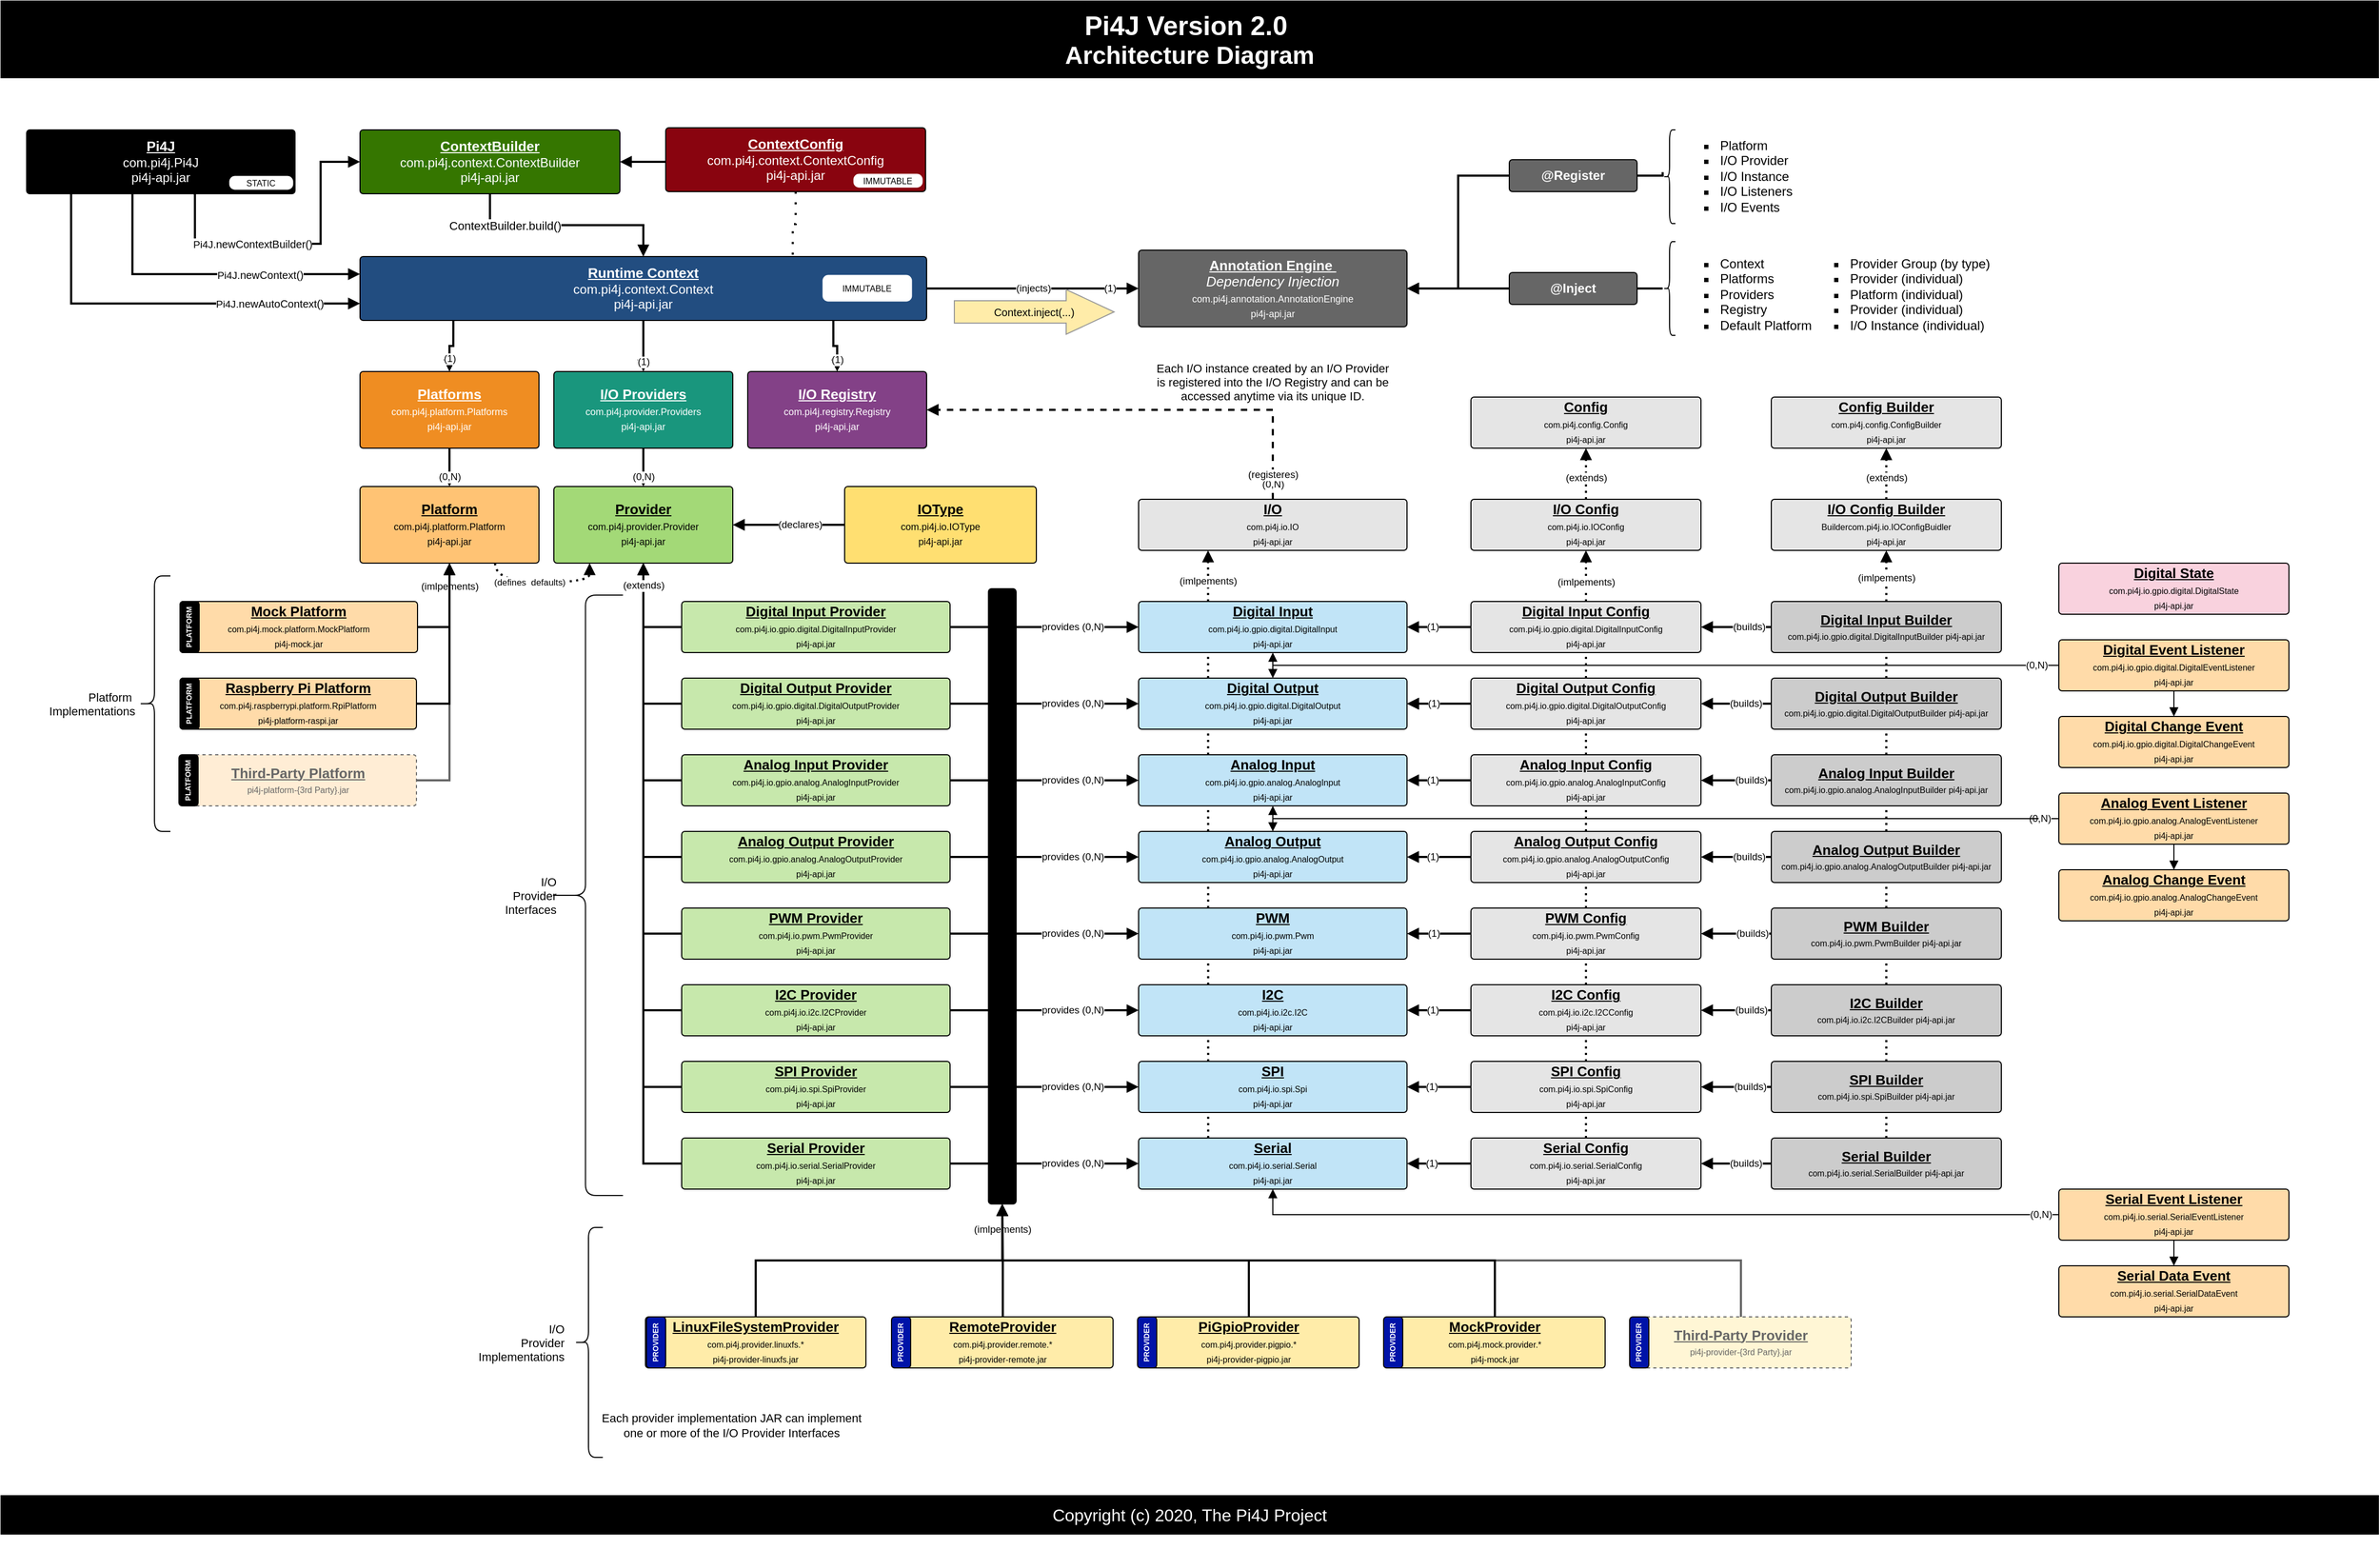 <mxfile version="13.3.1" type="device"><diagram id="_ipgdwPoRxvk2CQEAzBI" name="Page-1"><mxGraphModel dx="2455" dy="1484" grid="1" gridSize="10" guides="1" tooltips="1" connect="1" arrows="1" fold="1" page="1" pageScale="1" pageWidth="850" pageHeight="1100" math="0" shadow="0"><root><mxCell id="0"/><mxCell id="1" parent="0"/><UserObject label="" lucidchartObjectId="4IHDWXATEY_f" id="lwXAImYatsnjd9SC-ewj-2"><mxCell style="html=1;jettySize=18;fontSize=11;strokeColor=#666666;strokeOpacity=100;strokeWidth=2;rounded=1;arcSize=0;edgeStyle=orthogonalEdgeStyle;startArrow=none;;endArrow=block;endFill=1;;exitX=1.003;exitY=0.5;exitPerimeter=1;entryX=0.5;entryY=1.008;entryPerimeter=1;" parent="1" source="lwXAImYatsnjd9SC-ewj-33" target="lwXAImYatsnjd9SC-ewj-23" edge="1"><mxGeometry width="100" height="100" relative="1" as="geometry"><Array as="points"/></mxGeometry></mxCell></UserObject><mxCell id="lwXAImYatsnjd9SC-ewj-3" value="(imlpements)" style="text;html=1;resizable=0;labelBackgroundColor=#ffffff;align=center;verticalAlign=middle;fontColor=#000000;;fontSize=9.333;" parent="lwXAImYatsnjd9SC-ewj-2" vertex="1"><mxGeometry x="0.817" relative="1" as="geometry"/></mxCell><UserObject label="" lucidchartObjectId="-jJDWBD_ZVQ5" id="lwXAImYatsnjd9SC-ewj-4"><mxCell style="html=1;jettySize=18;fontSize=11;strokeColor=#666666;strokeOpacity=100;strokeWidth=2;rounded=1;arcSize=0;edgeStyle=orthogonalEdgeStyle;startArrow=none;;endArrow=block;endFill=1;;exitX=0.5;exitY=-0.013;exitPerimeter=1;entryX=1.001;entryY=0.5;entryPerimeter=1;" parent="1" source="lwXAImYatsnjd9SC-ewj-180" target="lwXAImYatsnjd9SC-ewj-51" edge="1"><mxGeometry width="100" height="100" relative="1" as="geometry"><Array as="points"/></mxGeometry></mxCell></UserObject><UserObject label="" lucidchartObjectId="TpIDJt_YvG99" id="lwXAImYatsnjd9SC-ewj-5"><mxCell style="html=1;jettySize=18;fontSize=11;strokeOpacity=100;dashed=1;dashPattern=1 2;strokeWidth=2;rounded=1;arcSize=0;edgeStyle=orthogonalEdgeStyle;startArrow=none;;endArrow=block;endFill=1;;exitX=0.253;exitY=-0.013;exitPerimeter=1;entryX=0.253;entryY=1.012;entryPerimeter=1;" parent="1" source="lwXAImYatsnjd9SC-ewj-84" target="lwXAImYatsnjd9SC-ewj-171" edge="1"><mxGeometry width="100" height="100" relative="1" as="geometry"><Array as="points"/></mxGeometry></mxCell></UserObject><mxCell id="lwXAImYatsnjd9SC-ewj-6" value="(imlpements)" style="text;html=1;resizable=0;labelBackgroundColor=#ffffff;align=center;verticalAlign=middle;fontColor=#000000;;fontSize=9.333;" parent="lwXAImYatsnjd9SC-ewj-5" vertex="1"><mxGeometry x="0.894" relative="1" as="geometry"/></mxCell><UserObject label="" lucidchartObjectId="ldIDn9CnzsX." id="lwXAImYatsnjd9SC-ewj-7"><mxCell style="html=1;jettySize=18;fontSize=11;strokeOpacity=100;dashed=1;dashPattern=1 2;strokeWidth=2;rounded=1;arcSize=0;edgeStyle=orthogonalEdgeStyle;startArrow=none;;endArrow=block;endFill=1;;exitX=0.5;exitY=-0.013;exitPerimeter=1;entryX=0.5;entryY=1.012;entryPerimeter=1;" parent="1" source="lwXAImYatsnjd9SC-ewj-152" target="lwXAImYatsnjd9SC-ewj-126" edge="1"><mxGeometry width="100" height="100" relative="1" as="geometry"><Array as="points"/></mxGeometry></mxCell></UserObject><mxCell id="lwXAImYatsnjd9SC-ewj-8" value="(imlpements)" style="text;html=1;resizable=0;labelBackgroundColor=#ffffff;align=center;verticalAlign=middle;fontColor=#000000;;fontSize=9.333;" parent="lwXAImYatsnjd9SC-ewj-7" vertex="1"><mxGeometry x="0.905" relative="1" as="geometry"/></mxCell><UserObject label="" lucidchartObjectId="gdID5rzSSZ_Q" id="lwXAImYatsnjd9SC-ewj-9"><mxCell style="html=1;jettySize=18;fontSize=11;strokeOpacity=100;dashed=1;dashPattern=1 2;strokeWidth=2;rounded=1;arcSize=0;edgeStyle=orthogonalEdgeStyle;startArrow=none;;endArrow=block;endFill=1;;exitX=0.5;exitY=-0.013;exitPerimeter=1;entryX=0.5;entryY=1.012;entryPerimeter=1;" parent="1" source="lwXAImYatsnjd9SC-ewj-151" target="lwXAImYatsnjd9SC-ewj-125" edge="1"><mxGeometry width="100" height="100" relative="1" as="geometry"><Array as="points"/></mxGeometry></mxCell></UserObject><mxCell id="lwXAImYatsnjd9SC-ewj-10" value="(imlpements)" style="text;html=1;resizable=0;labelBackgroundColor=#ffffff;align=center;verticalAlign=middle;fontColor=#000000;;fontSize=9.333;" parent="lwXAImYatsnjd9SC-ewj-9" vertex="1"><mxGeometry x="0.894" relative="1" as="geometry"/></mxCell><UserObject label="&lt;span style=&quot;color: rgb(255 , 255 , 255) ; text-align: center&quot;&gt;&lt;span style=&quot;font-size: 13px&quot;&gt;&lt;b&gt;&lt;u&gt;Pi4J&lt;br&gt;&lt;/u&gt;&lt;/b&gt;&lt;/span&gt;&lt;/span&gt;&lt;span style=&quot;color: #ffffff ; text-align: center&quot;&gt;com.pi4j.Pi4J&lt;br&gt;pi4j-api.jar&lt;/span&gt;" lucidchartObjectId="OjHDR.SXKWbh" id="lwXAImYatsnjd9SC-ewj-11"><mxCell style="html=1;whiteSpace=wrap;;overflow=width;html=1;spacing=3;strokeOpacity=100;fillOpacity=100;rounded=1;absoluteArcSize=1;arcSize=6;fillColor=#000000;" parent="1" vertex="1"><mxGeometry x="60" y="157" width="252" height="60" as="geometry"/></mxCell></UserObject><UserObject label="&lt;span style=&quot;font-size: 13px ; color: #ffffff ; font-weight: bold ; text-decoration: underline ; text-align: center&quot;&gt;Runtime Context&lt;br&gt;&lt;/span&gt;&lt;span style=&quot;color: #ffffff ; text-align: center&quot;&gt;&lt;/span&gt;&lt;span style=&quot;color: #ffffff ; text-align: center&quot;&gt;com.pi4j.context.Context&lt;br&gt;pi4j-api.jar&lt;/span&gt;" lucidchartObjectId="_mHDf.UFBVrh" id="lwXAImYatsnjd9SC-ewj-12"><mxCell style="html=1;whiteSpace=wrap;;overflow=width;html=1;spacing=3;strokeOpacity=100;fillOpacity=100;rounded=1;absoluteArcSize=1;arcSize=6;fillColor=#224d80;" parent="1" vertex="1"><mxGeometry x="373" y="276" width="532" height="60" as="geometry"/></mxCell></UserObject><UserObject label="&lt;span style=&quot;font-size: 13px ; color: #ffffff ; font-weight: bold ; text-decoration: underline ; text-align: center&quot;&gt;Platforms&lt;br&gt;&lt;/span&gt;&lt;span style=&quot;color: #ffffff ; text-align: center&quot;&gt;&lt;/span&gt;&lt;span style=&quot;font-size: 9px ; color: #ffffff ; text-align: center&quot;&gt;com.pi4j.platform.Platforms&lt;br&gt;pi4j-api.jar&lt;/span&gt;" lucidchartObjectId="PrHD1J1UYD.f" id="lwXAImYatsnjd9SC-ewj-13"><mxCell style="html=1;whiteSpace=wrap;;overflow=width;html=1;spacing=3;strokeOpacity=100;fillOpacity=100;rounded=1;absoluteArcSize=1;arcSize=6;fillColor=#ef8d22;" parent="1" vertex="1"><mxGeometry x="373" y="384" width="168" height="72" as="geometry"/></mxCell></UserObject><UserObject label="&lt;span style=&quot;font-size: 13px ; color: #ffffff ; font-weight: bold ; text-decoration: underline ; text-align: center&quot;&gt;I/O Providers&lt;br&gt;&lt;/span&gt;&lt;span style=&quot;color: #ffffff ; text-align: center&quot;&gt;&lt;/span&gt;&lt;span style=&quot;font-size: 9px ; color: #ffffff ; text-align: center&quot;&gt;com.pi4j.provider.Providers&lt;br&gt;pi4j-api.jar&lt;/span&gt;" lucidchartObjectId="VrHDKccXnf8i" id="lwXAImYatsnjd9SC-ewj-14"><mxCell style="html=1;whiteSpace=wrap;;overflow=width;html=1;spacing=3;strokeOpacity=100;fillOpacity=100;rounded=1;absoluteArcSize=1;arcSize=6;fillColor=#19967d;" parent="1" vertex="1"><mxGeometry x="555" y="384" width="168" height="72" as="geometry"/></mxCell></UserObject><UserObject label="" lucidchartObjectId="8sHDbd1yvg7v" id="lwXAImYatsnjd9SC-ewj-15"><mxCell style="html=1;jettySize=18;fontSize=11;strokeOpacity=100;strokeWidth=2;rounded=1;arcSize=0;edgeStyle=orthogonalEdgeStyle;startArrow=none;;endArrow=block;endFill=1;;exitX=0.158;exitY=1.01;exitPerimeter=1;entryX=0.5;entryY=-0.008;entryPerimeter=1;" parent="1" source="lwXAImYatsnjd9SC-ewj-12" target="lwXAImYatsnjd9SC-ewj-13" edge="1"><mxGeometry width="100" height="100" relative="1" as="geometry"><Array as="points"/></mxGeometry></mxCell></UserObject><mxCell id="lwXAImYatsnjd9SC-ewj-16" value="(1)" style="text;html=1;resizable=0;labelBackgroundColor=#ffffff;align=center;verticalAlign=middle;fontColor=#000000;;fontSize=9.333;" parent="lwXAImYatsnjd9SC-ewj-15" vertex="1"><mxGeometry x="0.53" relative="1" as="geometry"/></mxCell><UserObject label="" lucidchartObjectId=".sHDv48z93Vl" id="lwXAImYatsnjd9SC-ewj-17"><mxCell style="html=1;jettySize=18;fontSize=11;strokeOpacity=100;strokeWidth=2;rounded=1;arcSize=0;edgeStyle=orthogonalEdgeStyle;startArrow=none;;endArrow=block;endFill=1;;exitX=0.5;exitY=1.01;exitPerimeter=1;entryX=0.5;entryY=-0.008;entryPerimeter=1;" parent="1" source="lwXAImYatsnjd9SC-ewj-12" target="lwXAImYatsnjd9SC-ewj-14" edge="1"><mxGeometry width="100" height="100" relative="1" as="geometry"><Array as="points"/></mxGeometry></mxCell></UserObject><mxCell id="lwXAImYatsnjd9SC-ewj-18" value="(1)" style="text;html=1;resizable=0;labelBackgroundColor=#ffffff;align=center;verticalAlign=middle;fontColor=#000000;;fontSize=9.333;" parent="lwXAImYatsnjd9SC-ewj-17" vertex="1"><mxGeometry x="0.598" relative="1" as="geometry"/></mxCell><UserObject label="&lt;span style=&quot;font-size: 13px ; color: #ffffff ; font-weight: bold ; text-decoration: underline ; text-align: center&quot;&gt;I/O Registry&lt;br&gt;&lt;/span&gt;&lt;span style=&quot;color: #ffffff ; text-align: center&quot;&gt;&lt;/span&gt;&lt;span style=&quot;font-size: 9px ; color: #ffffff ; text-align: center&quot;&gt;com.pi4j.registry.Registry&lt;br&gt;pi4j-api.jar&lt;/span&gt;" lucidchartObjectId="cvHDxmKAuA~0" id="lwXAImYatsnjd9SC-ewj-19"><mxCell style="html=1;whiteSpace=wrap;;overflow=width;html=1;spacing=3;strokeOpacity=100;fillOpacity=100;rounded=1;absoluteArcSize=1;arcSize=6;fillColor=#834187;" parent="1" vertex="1"><mxGeometry x="737" y="384" width="168" height="72" as="geometry"/></mxCell></UserObject><UserObject label="" lucidchartObjectId="JwHD874vcFpx" id="lwXAImYatsnjd9SC-ewj-20"><mxCell style="html=1;jettySize=18;fontSize=11;strokeOpacity=100;strokeWidth=2;rounded=1;arcSize=0;edgeStyle=orthogonalEdgeStyle;startArrow=none;;endArrow=block;endFill=1;;exitX=0.842;exitY=1.01;exitPerimeter=1;entryX=0.5;entryY=-0.008;entryPerimeter=1;" parent="1" source="lwXAImYatsnjd9SC-ewj-12" target="lwXAImYatsnjd9SC-ewj-19" edge="1"><mxGeometry width="100" height="100" relative="1" as="geometry"><Array as="points"/></mxGeometry></mxCell></UserObject><mxCell id="lwXAImYatsnjd9SC-ewj-21" value="(1)" style="text;html=1;resizable=0;labelBackgroundColor=#ffffff;align=center;verticalAlign=middle;fontColor=#000000;;fontSize=9.333;" parent="lwXAImYatsnjd9SC-ewj-20" vertex="1"><mxGeometry x="0.564" relative="1" as="geometry"/></mxCell><UserObject label="IMMUTABLE" lucidchartObjectId="xxHDOb_KJAYq" id="lwXAImYatsnjd9SC-ewj-22"><mxCell style="html=1;whiteSpace=wrap;;fontSize=8;fontColor=#000000;spacing=3;strokeColor=none;strokeOpacity=100;rounded=1;absoluteArcSize=1;arcSize=10.8;strokeWidth=0;" parent="1" vertex="1"><mxGeometry x="807" y="293" width="84" height="25" as="geometry"/></mxCell></UserObject><UserObject label="&lt;span style=&quot;font-size: 13px ; color: #000000 ; font-weight: bold ; text-decoration: underline ; text-align: center&quot;&gt;Platform&lt;br&gt;&lt;/span&gt;&lt;span style=&quot;color: #000000 ; text-align: center&quot;&gt;&lt;/span&gt;&lt;span style=&quot;font-size: 9px ; color: #000000 ; text-align: center&quot;&gt;com.pi4j.platform.Platform&lt;br&gt;pi4j-api.jar&lt;/span&gt;" lucidchartObjectId="QAHD_I2~EgmX" id="lwXAImYatsnjd9SC-ewj-23"><mxCell style="html=1;whiteSpace=wrap;;overflow=width;html=1;spacing=3;strokeOpacity=100;fillOpacity=100;rounded=1;absoluteArcSize=1;arcSize=6;fillColor=#ffc374;" parent="1" vertex="1"><mxGeometry x="373" y="492" width="168" height="72" as="geometry"/></mxCell></UserObject><UserObject label="" lucidchartObjectId="lBHDg32Z8mLP" id="lwXAImYatsnjd9SC-ewj-24"><mxCell style="html=1;jettySize=18;fontSize=11;strokeOpacity=100;strokeWidth=2;rounded=1;arcSize=0;edgeStyle=orthogonalEdgeStyle;startArrow=none;;endArrow=block;endFill=1;;exitX=0.5;exitY=1.008;exitPerimeter=1;entryX=0.5;entryY=-0.008;entryPerimeter=1;" parent="1" source="lwXAImYatsnjd9SC-ewj-13" target="lwXAImYatsnjd9SC-ewj-23" edge="1"><mxGeometry width="100" height="100" relative="1" as="geometry"><Array as="points"/></mxGeometry></mxCell></UserObject><mxCell id="lwXAImYatsnjd9SC-ewj-25" value="(0,N)" style="text;html=1;resizable=0;labelBackgroundColor=#ffffff;align=center;verticalAlign=middle;fontColor=#000000;;fontSize=9.333;" parent="lwXAImYatsnjd9SC-ewj-24" vertex="1"><mxGeometry x="0.46" relative="1" as="geometry"/></mxCell><UserObject label="&lt;span style=&quot;font-size: 13px ; color: #000000 ; font-weight: bold ; text-decoration: underline ; text-align: center&quot;&gt;Provider&lt;br&gt;&lt;/span&gt;&lt;span style=&quot;color: #000000 ; text-align: center&quot;&gt;&lt;/span&gt;&lt;span style=&quot;font-size: 9px ; color: #000000 ; text-align: center&quot;&gt;com.pi4j.provider.Provider&lt;br&gt;pi4j-api.jar&lt;/span&gt;" lucidchartObjectId="5DHDyIiES-sP" id="lwXAImYatsnjd9SC-ewj-26"><mxCell style="html=1;whiteSpace=wrap;;overflow=width;html=1;spacing=3;strokeOpacity=100;fillOpacity=100;rounded=1;absoluteArcSize=1;arcSize=6;fillColor=#a3d977;" parent="1" vertex="1"><mxGeometry x="555" y="492" width="168" height="72" as="geometry"/></mxCell></UserObject><UserObject label="" lucidchartObjectId="cEHDhWuzz4BN" id="lwXAImYatsnjd9SC-ewj-27"><mxCell style="html=1;jettySize=18;fontSize=11;strokeOpacity=100;strokeWidth=2;rounded=1;arcSize=0;edgeStyle=orthogonalEdgeStyle;startArrow=none;;endArrow=block;endFill=1;;exitX=0.5;exitY=1.008;exitPerimeter=1;entryX=0.5;entryY=-0.008;entryPerimeter=1;" parent="1" source="lwXAImYatsnjd9SC-ewj-14" target="lwXAImYatsnjd9SC-ewj-26" edge="1"><mxGeometry width="100" height="100" relative="1" as="geometry"><Array as="points"/></mxGeometry></mxCell></UserObject><mxCell id="lwXAImYatsnjd9SC-ewj-28" value="(0,N)" style="text;html=1;resizable=0;labelBackgroundColor=#ffffff;align=center;verticalAlign=middle;fontColor=#000000;;fontSize=9.333;" parent="lwXAImYatsnjd9SC-ewj-27" vertex="1"><mxGeometry x="0.506" relative="1" as="geometry"/></mxCell><UserObject label="&lt;span style=&quot;font-size: 13px ; color: #000000 ; font-weight: bold ; text-decoration: underline ; text-align: center&quot;&gt;Mock Platform&lt;br&gt;&lt;/span&gt;&lt;span style=&quot;color: #000000 ; text-align: center&quot;&gt;&lt;/span&gt;&lt;span style=&quot;font-size: 8px ; color: #000000 ; text-align: center&quot;&gt;com.pi4j.mock.platform.MockPlatform&lt;br&gt;pi4j-mock.jar&lt;/span&gt;" lucidchartObjectId="-FHDqzATm~uX" id="lwXAImYatsnjd9SC-ewj-29"><mxCell style="html=1;whiteSpace=wrap;;overflow=width;html=1;spacing=3;strokeOpacity=100;fillOpacity=100;rounded=1;absoluteArcSize=1;arcSize=6;fillColor=#ffdba9;" parent="1" vertex="1"><mxGeometry x="204" y="600" width="223" height="48" as="geometry"/></mxCell></UserObject><UserObject label="&lt;span style=&quot;font-size:13px;color:#000000;font-weight: bold;text-decoration: underline;text-align: center;&quot;&gt;Raspberry Pi Platform&lt;/span&gt;&lt;span style=&quot;color:#000000;text-align: center;&quot;&gt;&lt;/span&gt;&lt;span style=&quot;font-size:8px;color:#000000;text-align: center;&quot;&gt;   com.pi4j.raspberrypi.platform.RpiPlatform&#10;pi4j-platform-raspi.jar&lt;/span&gt;" lucidchartObjectId=".GHDEgLfBaXI" id="lwXAImYatsnjd9SC-ewj-30"><mxCell style="html=1;whiteSpace=wrap;;overflow=width;html=1;spacing=3;strokeOpacity=100;fillOpacity=100;rounded=1;absoluteArcSize=1;arcSize=6;fillColor=#ffdba9;" parent="1" vertex="1"><mxGeometry x="204" y="672" width="222" height="48" as="geometry"/></mxCell></UserObject><UserObject label="" lucidchartObjectId="ZHHDPeqYPL.B" id="lwXAImYatsnjd9SC-ewj-31"><mxCell style="html=1;jettySize=18;fontSize=11;strokeOpacity=100;strokeWidth=2;rounded=1;arcSize=0;edgeStyle=orthogonalEdgeStyle;startArrow=block;endFill=1;;endArrow=none;;exitX=0.5;exitY=1.008;exitPerimeter=1;entryX=1.003;entryY=0.5;entryPerimeter=1;" parent="1" source="lwXAImYatsnjd9SC-ewj-23" target="lwXAImYatsnjd9SC-ewj-29" edge="1"><mxGeometry width="100" height="100" relative="1" as="geometry"><Array as="points"/></mxGeometry></mxCell></UserObject><UserObject label="" lucidchartObjectId="~HHDQcSzKgYG" id="lwXAImYatsnjd9SC-ewj-32"><mxCell style="html=1;jettySize=18;fontSize=11;strokeOpacity=100;strokeWidth=2;rounded=1;arcSize=0;edgeStyle=orthogonalEdgeStyle;startArrow=none;;endArrow=block;endFill=1;;exitX=1.003;exitY=0.5;exitPerimeter=1;entryX=0.5;entryY=1.008;entryPerimeter=1;" parent="1" source="lwXAImYatsnjd9SC-ewj-30" target="lwXAImYatsnjd9SC-ewj-23" edge="1"><mxGeometry width="100" height="100" relative="1" as="geometry"><Array as="points"/></mxGeometry></mxCell></UserObject><UserObject label="&lt;span style=&quot;font-size:13px;color:#666666;font-weight: bold;text-decoration: underline;text-align: center;&quot;&gt;Third-Party Platform&lt;/span&gt;&lt;span style=&quot;color:#666666;text-align: center;&quot;&gt;&lt;/span&gt;&lt;span style=&quot;font-size:8px;color:#666666;text-align: center;&quot;&gt;&#10;pi4j-platform-{3rd Party}.jar&lt;/span&gt;" lucidchartObjectId="nIHDcKvSYXFE" id="lwXAImYatsnjd9SC-ewj-33"><mxCell style="html=1;whiteSpace=wrap;;overflow=width;html=1;spacing=3;strokeColor=#666666;strokeOpacity=100;fillOpacity=49;rounded=1;absoluteArcSize=1;arcSize=6;fillColor=#ffdba9;dashed=1;" parent="1" vertex="1"><mxGeometry x="204" y="744" width="222" height="48" as="geometry"/></mxCell></UserObject><UserObject label="&lt;span style=&quot;font-size: 13px ; color: #000000 ; font-weight: bold ; text-decoration: underline ; text-align: center&quot;&gt;Digital Input Provider&lt;br&gt;&lt;/span&gt;&lt;span style=&quot;color: #000000 ; text-align: center&quot;&gt;&lt;/span&gt;&lt;span style=&quot;font-size: 8px ; color: #000000 ; text-align: center&quot;&gt;com.pi4j.io.gpio.digital.DigitalInputProvider&lt;br&gt;pi4j-api.jar&lt;/span&gt;" lucidchartObjectId="SJHD7aUYCf18" id="lwXAImYatsnjd9SC-ewj-34"><mxCell style="html=1;whiteSpace=wrap;;overflow=width;html=1;spacing=3;strokeOpacity=100;fillOpacity=100;rounded=1;absoluteArcSize=1;arcSize=6;fillColor=#c7e8ac;" parent="1" vertex="1"><mxGeometry x="675" y="600" width="252" height="48" as="geometry"/></mxCell></UserObject><UserObject label="&lt;span style=&quot;font-size: 13px ; color: #000000 ; font-weight: bold ; text-decoration: underline ; text-align: center&quot;&gt;Digital Output Provider&lt;br&gt;&lt;/span&gt;&lt;span style=&quot;color: #000000 ; text-align: center&quot;&gt;&lt;/span&gt;&lt;span style=&quot;font-size: 8px ; color: #000000 ; text-align: center&quot;&gt;com.pi4j.io.gpio.digital.DigitalOutputProvider&lt;br&gt;pi4j-api.jar&lt;/span&gt;" lucidchartObjectId="wLHDgXUzNUnj" id="lwXAImYatsnjd9SC-ewj-35"><mxCell style="html=1;whiteSpace=wrap;;overflow=width;html=1;spacing=3;strokeOpacity=100;fillOpacity=100;rounded=1;absoluteArcSize=1;arcSize=6;fillColor=#c7e8ac;" parent="1" vertex="1"><mxGeometry x="675" y="672" width="252" height="48" as="geometry"/></mxCell></UserObject><UserObject label="&lt;span style=&quot;font-size: 13px ; color: #000000 ; font-weight: bold ; text-decoration: underline ; text-align: center&quot;&gt;Analog Input Provider&lt;br&gt;&lt;/span&gt;&lt;span style=&quot;color: #000000 ; text-align: center&quot;&gt;&lt;/span&gt;&lt;span style=&quot;font-size: 8px ; color: #000000 ; text-align: center&quot;&gt;com.pi4j.io.gpio.analog.AnalogInputProvider&lt;br&gt;pi4j-api.jar&lt;/span&gt;" lucidchartObjectId="VLHD_n5vd5BP" id="lwXAImYatsnjd9SC-ewj-36"><mxCell style="html=1;whiteSpace=wrap;;overflow=width;html=1;spacing=3;strokeOpacity=100;fillOpacity=100;rounded=1;absoluteArcSize=1;arcSize=6;fillColor=#c7e8ac;" parent="1" vertex="1"><mxGeometry x="675" y="744" width="252" height="48" as="geometry"/></mxCell></UserObject><UserObject label="&lt;span style=&quot;font-size: 13px ; color: #000000 ; font-weight: bold ; text-decoration: underline ; text-align: center&quot;&gt;Analog Output Provider&lt;br&gt;&lt;/span&gt;&lt;span style=&quot;color: #000000 ; text-align: center&quot;&gt;&lt;/span&gt;&lt;span style=&quot;font-size: 8px ; color: #000000 ; text-align: center&quot;&gt;com.pi4j.io.gpio.analog.AnalogOutputProvider&lt;br&gt;pi4j-api.jar&lt;/span&gt;" lucidchartObjectId="fMHD2v9m6pmX" id="lwXAImYatsnjd9SC-ewj-37"><mxCell style="html=1;whiteSpace=wrap;;overflow=width;html=1;spacing=3;strokeOpacity=100;fillOpacity=100;rounded=1;absoluteArcSize=1;arcSize=6;fillColor=#c7e8ac;" parent="1" vertex="1"><mxGeometry x="675" y="816" width="252" height="48" as="geometry"/></mxCell></UserObject><UserObject label="" lucidchartObjectId="zMHD.qVeFkr2" id="lwXAImYatsnjd9SC-ewj-38"><mxCell style="html=1;jettySize=18;fontSize=11;strokeOpacity=100;strokeWidth=2;rounded=1;arcSize=0;edgeStyle=orthogonalEdgeStyle;startArrow=none;;endArrow=block;endFill=1;;exitX=-0.002;exitY=0.5;exitPerimeter=1;entryX=0.5;entryY=1.008;entryPerimeter=1;" parent="1" source="lwXAImYatsnjd9SC-ewj-34" target="lwXAImYatsnjd9SC-ewj-26" edge="1"><mxGeometry width="100" height="100" relative="1" as="geometry"><Array as="points"/></mxGeometry></mxCell></UserObject><UserObject label="" lucidchartObjectId="CMHDqQE~QJGK" id="lwXAImYatsnjd9SC-ewj-39"><mxCell style="html=1;jettySize=18;fontSize=11;strokeOpacity=100;strokeWidth=2;rounded=1;arcSize=0;edgeStyle=orthogonalEdgeStyle;startArrow=none;;endArrow=block;endFill=1;;exitX=-0.002;exitY=0.5;exitPerimeter=1;entryX=0.5;entryY=1.008;entryPerimeter=1;" parent="1" source="lwXAImYatsnjd9SC-ewj-35" target="lwXAImYatsnjd9SC-ewj-26" edge="1"><mxGeometry width="100" height="100" relative="1" as="geometry"><Array as="points"/></mxGeometry></mxCell></UserObject><UserObject label="" lucidchartObjectId="FMHDCCG6Rl5e" id="lwXAImYatsnjd9SC-ewj-40"><mxCell style="html=1;jettySize=18;fontSize=11;strokeOpacity=100;strokeWidth=2;rounded=1;arcSize=0;edgeStyle=orthogonalEdgeStyle;startArrow=none;;endArrow=block;endFill=1;;exitX=-0.002;exitY=0.5;exitPerimeter=1;entryX=0.5;entryY=1.008;entryPerimeter=1;" parent="1" source="lwXAImYatsnjd9SC-ewj-36" target="lwXAImYatsnjd9SC-ewj-26" edge="1"><mxGeometry width="100" height="100" relative="1" as="geometry"><Array as="points"/></mxGeometry></mxCell></UserObject><UserObject label="" lucidchartObjectId="OMHD_cgJGE1a" id="lwXAImYatsnjd9SC-ewj-41"><mxCell style="html=1;jettySize=18;fontSize=11;strokeOpacity=100;strokeWidth=2;rounded=1;arcSize=0;edgeStyle=orthogonalEdgeStyle;startArrow=none;;endArrow=block;endFill=1;;exitX=-0.002;exitY=0.5;exitPerimeter=1;entryX=0.5;entryY=1.008;entryPerimeter=1;" parent="1" source="lwXAImYatsnjd9SC-ewj-37" target="lwXAImYatsnjd9SC-ewj-26" edge="1"><mxGeometry width="100" height="100" relative="1" as="geometry"><Array as="points"/></mxGeometry></mxCell></UserObject><UserObject label="&lt;span style=&quot;font-size: 13px ; color: #000000 ; font-weight: bold ; text-decoration: underline ; text-align: center&quot;&gt;PWM Provider&lt;br&gt;&lt;/span&gt;&lt;span style=&quot;color: #000000 ; text-align: center&quot;&gt;&lt;/span&gt;&lt;span style=&quot;font-size: 8px ; color: #000000 ; text-align: center&quot;&gt;com.pi4j.io.pwm.PwmProvider&lt;br&gt;pi4j-api.jar&lt;/span&gt;" lucidchartObjectId="2MHDb12qTiEb" id="lwXAImYatsnjd9SC-ewj-42"><mxCell style="html=1;whiteSpace=wrap;;overflow=width;html=1;spacing=3;strokeOpacity=100;fillOpacity=100;rounded=1;absoluteArcSize=1;arcSize=6;fillColor=#c7e8ac;" parent="1" vertex="1"><mxGeometry x="675" y="888" width="252" height="48" as="geometry"/></mxCell></UserObject><UserObject label="" lucidchartObjectId="mNHDgqFx71sj" id="lwXAImYatsnjd9SC-ewj-43"><mxCell style="html=1;jettySize=18;fontSize=11;strokeOpacity=100;strokeWidth=2;rounded=1;arcSize=0;edgeStyle=orthogonalEdgeStyle;startArrow=none;;endArrow=block;endFill=1;;exitX=-0.002;exitY=0.5;exitPerimeter=1;entryX=0.5;entryY=1.008;entryPerimeter=1;" parent="1" source="lwXAImYatsnjd9SC-ewj-42" target="lwXAImYatsnjd9SC-ewj-26" edge="1"><mxGeometry width="100" height="100" relative="1" as="geometry"><Array as="points"/></mxGeometry></mxCell></UserObject><UserObject label="&lt;span style=&quot;font-size: 13px ; color: #000000 ; font-weight: bold ; text-decoration: underline ; text-align: center&quot;&gt;I2C Provider&lt;br&gt;&lt;/span&gt;&lt;span style=&quot;color: #000000 ; text-align: center&quot;&gt;&lt;/span&gt;&lt;span style=&quot;font-size: 8px ; color: #000000 ; text-align: center&quot;&gt;com.pi4j.io.i2c.I2CProvider&lt;br&gt;pi4j-api.jar&lt;/span&gt;" lucidchartObjectId="xNHDTfGi~sEK" id="lwXAImYatsnjd9SC-ewj-44"><mxCell style="html=1;whiteSpace=wrap;;overflow=width;html=1;spacing=3;strokeOpacity=100;fillOpacity=100;rounded=1;absoluteArcSize=1;arcSize=6;fillColor=#c7e8ac;" parent="1" vertex="1"><mxGeometry x="675" y="960" width="252" height="48" as="geometry"/></mxCell></UserObject><UserObject label="&lt;span style=&quot;font-size: 13px ; color: #000000 ; font-weight: bold ; text-decoration: underline ; text-align: center&quot;&gt;SPI Provider&lt;br&gt;&lt;/span&gt;&lt;span style=&quot;color: #000000 ; text-align: center&quot;&gt;&lt;/span&gt;&lt;span style=&quot;font-size: 8px ; color: #000000 ; text-align: center&quot;&gt;com.pi4j.io.spi.SpiProvider&lt;br&gt;pi4j-api.jar&lt;/span&gt;" lucidchartObjectId="ONHDRamKHLjW" id="lwXAImYatsnjd9SC-ewj-45"><mxCell style="html=1;whiteSpace=wrap;;overflow=width;html=1;spacing=3;strokeOpacity=100;fillOpacity=100;rounded=1;absoluteArcSize=1;arcSize=6;fillColor=#c7e8ac;" parent="1" vertex="1"><mxGeometry x="675" y="1032" width="252" height="48" as="geometry"/></mxCell></UserObject><UserObject label="&lt;span style=&quot;font-size: 13px ; color: #000000 ; font-weight: bold ; text-decoration: underline ; text-align: center&quot;&gt;Serial Provider&lt;br&gt;&lt;/span&gt;&lt;span style=&quot;color: #000000 ; text-align: center&quot;&gt;&lt;/span&gt;&lt;span style=&quot;font-size: 8px ; color: #000000 ; text-align: center&quot;&gt;com.pi4j.io.serial.SerialProvider&lt;br&gt;pi4j-api.jar&lt;/span&gt;" lucidchartObjectId="7NHDfvXBsQv0" id="lwXAImYatsnjd9SC-ewj-46"><mxCell style="html=1;whiteSpace=wrap;;overflow=width;html=1;spacing=3;strokeOpacity=100;fillOpacity=100;rounded=1;absoluteArcSize=1;arcSize=6;fillColor=#c7e8ac;" parent="1" vertex="1"><mxGeometry x="675" y="1104" width="252" height="48" as="geometry"/></mxCell></UserObject><UserObject label="" lucidchartObjectId="lOHD5O.CMDmj" id="lwXAImYatsnjd9SC-ewj-47"><mxCell style="html=1;jettySize=18;fontSize=11;strokeOpacity=100;strokeWidth=2;rounded=1;arcSize=0;edgeStyle=orthogonalEdgeStyle;startArrow=none;;endArrow=block;endFill=1;;exitX=-0.002;exitY=0.5;exitPerimeter=1;entryX=0.5;entryY=1.008;entryPerimeter=1;" parent="1" source="lwXAImYatsnjd9SC-ewj-44" target="lwXAImYatsnjd9SC-ewj-26" edge="1"><mxGeometry width="100" height="100" relative="1" as="geometry"><Array as="points"/></mxGeometry></mxCell></UserObject><UserObject label="" lucidchartObjectId="pOHDwlHne1Qo" id="lwXAImYatsnjd9SC-ewj-48"><mxCell style="html=1;jettySize=18;fontSize=11;strokeOpacity=100;strokeWidth=2;rounded=1;arcSize=0;edgeStyle=orthogonalEdgeStyle;startArrow=none;;endArrow=block;endFill=1;;exitX=-0.002;exitY=0.5;exitPerimeter=1;entryX=0.5;entryY=1.008;entryPerimeter=1;" parent="1" source="lwXAImYatsnjd9SC-ewj-45" target="lwXAImYatsnjd9SC-ewj-26" edge="1"><mxGeometry width="100" height="100" relative="1" as="geometry"><Array as="points"/></mxGeometry></mxCell></UserObject><UserObject label="" lucidchartObjectId="uOHD8YyqXy5W" id="lwXAImYatsnjd9SC-ewj-49"><mxCell style="html=1;jettySize=18;fontSize=11;strokeOpacity=100;strokeWidth=2;rounded=1;arcSize=0;edgeStyle=orthogonalEdgeStyle;startArrow=none;;endArrow=block;endFill=1;;exitX=-0.002;exitY=0.5;exitPerimeter=1;entryX=0.5;entryY=1.008;entryPerimeter=1;" parent="1" source="lwXAImYatsnjd9SC-ewj-46" target="lwXAImYatsnjd9SC-ewj-26" edge="1"><mxGeometry width="100" height="100" relative="1" as="geometry"><Array as="points"/></mxGeometry></mxCell></UserObject><mxCell id="lwXAImYatsnjd9SC-ewj-50" value="(extends)" style="text;html=1;resizable=0;labelBackgroundColor=#ffffff;align=center;verticalAlign=middle;fontColor=#000000;;fontSize=9.333;" parent="lwXAImYatsnjd9SC-ewj-49" vertex="1"><mxGeometry x="0.931" relative="1" as="geometry"/></mxCell><UserObject label="" lucidchartObjectId="hQHD5pjV06sr" id="lwXAImYatsnjd9SC-ewj-51"><mxCell style="html=1;whiteSpace=wrap;;fontSize=11;spacing=3;strokeOpacity=100;fillOpacity=100;rounded=1;absoluteArcSize=1;arcSize=6;rotation=90;fillColor=#000000;" parent="1" vertex="1"><mxGeometry x="687" y="864" width="578" height="26" as="geometry"/></mxCell></UserObject><UserObject label="&lt;span style=&quot;font-size: 13px ; color: #000000 ; font-weight: bold ; text-decoration: underline ; text-align: center&quot;&gt;Digital Input&lt;br&gt;&lt;/span&gt;&lt;span style=&quot;color: #000000 ; text-align: center&quot;&gt;&lt;/span&gt;&lt;span style=&quot;font-size: 8px ; color: #000000 ; text-align: center&quot;&gt;com.pi4j.io.gpio.digital.DigitalInput&lt;br&gt;pi4j-api.jar&lt;/span&gt;" lucidchartObjectId="NQHD7AprYUfZ" id="lwXAImYatsnjd9SC-ewj-52"><mxCell style="html=1;whiteSpace=wrap;;overflow=width;html=1;spacing=3;strokeOpacity=100;fillOpacity=100;rounded=1;absoluteArcSize=1;arcSize=6;fillColor=#c1e4f7;" parent="1" vertex="1"><mxGeometry x="1104" y="600" width="252" height="48" as="geometry"/></mxCell></UserObject><mxCell id="lwXAImYatsnjd9SC-ewj-53" value="" style="strokeColor=none;fillColor=none;fontSize=11;spacing=3;strokeOpacity=100;html=1;" parent="1" vertex="1"><mxGeometry x="51" y="576" width="144" height="240" as="geometry"/></mxCell><mxCell id="lwXAImYatsnjd9SC-ewj-54" value="" style="shape=curlyBracket;rounded=1;fontSize=11;spacing=3;strokeOpacity=100;" parent="lwXAImYatsnjd9SC-ewj-53" vertex="1"><mxGeometry x="114" width="30" height="240" as="geometry"/></mxCell><mxCell id="lwXAImYatsnjd9SC-ewj-55" value="Platform &#10;Implementations" style="strokeColor=none;fillColor=none;fontSize=11;spacing=3;strokeOpacity=100;align=right;" parent="lwXAImYatsnjd9SC-ewj-53" vertex="1"><mxGeometry width="114" height="240" as="geometry"/></mxCell><mxCell id="lwXAImYatsnjd9SC-ewj-56" value="" style="strokeColor=none;fillColor=none;fontSize=11;spacing=3;strokeOpacity=100;html=1;" parent="1" vertex="1"><mxGeometry x="560" y="594" width="1708" height="896" as="geometry"/></mxCell><mxCell id="lwXAImYatsnjd9SC-ewj-57" value="" style="shape=curlyBracket;rounded=1;fontSize=11;spacing=3;strokeOpacity=100;" parent="lwXAImYatsnjd9SC-ewj-56" vertex="1"><mxGeometry x="-10.482" width="70.376" height="564" as="geometry"/></mxCell><mxCell id="lwXAImYatsnjd9SC-ewj-58" value="I/O &#10;Provider &#10;Interfaces" style="strokeColor=none;fillColor=none;fontSize=11;spacing=3;strokeOpacity=100;align=right;" parent="lwXAImYatsnjd9SC-ewj-56" vertex="1"><mxGeometry width="-10.482" height="564" as="geometry"/></mxCell><UserObject label="&lt;span style=&quot;font-size: 13px ; color: #000000 ; font-weight: bold ; text-decoration: underline ; text-align: center&quot;&gt;LinuxFileSystemProvider&lt;br&gt;&lt;/span&gt;&lt;span style=&quot;color: #000000 ; text-align: center&quot;&gt;&lt;/span&gt;&lt;span style=&quot;font-size: 8px ; color: #000000 ; text-align: center&quot;&gt;com.pi4j.provider.linuxfs.*&lt;br&gt;pi4j-provider-linuxfs.jar&lt;/span&gt;" lucidchartObjectId="iTHDIrA-VYAI" id="lwXAImYatsnjd9SC-ewj-59"><mxCell style="html=1;whiteSpace=wrap;;overflow=width;html=1;spacing=3;strokeOpacity=100;fillOpacity=100;rounded=1;absoluteArcSize=1;arcSize=6;fillColor=#ffeca9;" parent="1" vertex="1"><mxGeometry x="641" y="1272" width="207" height="48" as="geometry"/></mxCell></UserObject><UserObject label="" lucidchartObjectId="ATHDQXDM6a55" id="lwXAImYatsnjd9SC-ewj-60"><mxCell style="html=1;jettySize=18;fontSize=11;strokeOpacity=100;strokeWidth=2;rounded=1;arcSize=0;edgeStyle=orthogonalEdgeStyle;startArrow=none;;endArrow=block;endFill=1;;exitX=1.002;exitY=0.5;exitPerimeter=1;entryX=-0.002;entryY=0.5;entryPerimeter=1;" parent="1" source="lwXAImYatsnjd9SC-ewj-34" target="lwXAImYatsnjd9SC-ewj-52" edge="1"><mxGeometry width="100" height="100" relative="1" as="geometry"><Array as="points"/></mxGeometry></mxCell></UserObject><mxCell id="lwXAImYatsnjd9SC-ewj-61" value="provides (0,N)" style="text;html=1;resizable=0;labelBackgroundColor=#ffffff;align=center;verticalAlign=middle;fontColor=#000000;;fontSize=9.333;" parent="lwXAImYatsnjd9SC-ewj-60" vertex="1"><mxGeometry x="0.301" relative="1" as="geometry"/></mxCell><UserObject label="" lucidchartObjectId="HTHDXFmEKQPP" id="lwXAImYatsnjd9SC-ewj-62"><mxCell style="html=1;jettySize=18;fontSize=11;strokeOpacity=100;strokeWidth=2;rounded=1;arcSize=0;edgeStyle=orthogonalEdgeStyle;startArrow=none;;endArrow=block;endFill=1;;exitX=0.5;exitY=-0.013;exitPerimeter=1;entryX=1.001;entryY=0.5;entryPerimeter=1;" parent="1" source="lwXAImYatsnjd9SC-ewj-59" target="lwXAImYatsnjd9SC-ewj-51" edge="1"><mxGeometry width="100" height="100" relative="1" as="geometry"><Array as="points"/></mxGeometry></mxCell></UserObject><mxCell id="lwXAImYatsnjd9SC-ewj-63" value="(imlpements)" style="text;html=1;resizable=0;labelBackgroundColor=#ffffff;align=center;verticalAlign=middle;fontColor=#000000;;fontSize=9.333;" parent="lwXAImYatsnjd9SC-ewj-62" vertex="1"><mxGeometry x="0.861" relative="1" as="geometry"/></mxCell><UserObject label="&lt;span style=&quot;font-size: 13px ; color: #000000 ; font-weight: bold ; text-decoration: underline ; text-align: center&quot;&gt;RemoteProvider&lt;br&gt;&lt;/span&gt;&lt;span style=&quot;color: #000000 ; text-align: center&quot;&gt;&lt;/span&gt;&lt;span style=&quot;font-size: 8px ; color: #000000 ; text-align: center&quot;&gt;com.pi4j.provider.remote.*&lt;br&gt;pi4j-provider-remote.jar&lt;/span&gt;" lucidchartObjectId="JUHDfbH8cn~G" id="lwXAImYatsnjd9SC-ewj-64"><mxCell style="html=1;whiteSpace=wrap;;overflow=width;html=1;spacing=3;strokeOpacity=100;fillOpacity=100;rounded=1;absoluteArcSize=1;arcSize=6;fillColor=#ffeca9;" parent="1" vertex="1"><mxGeometry x="873" y="1272" width="207" height="48" as="geometry"/></mxCell></UserObject><UserObject label="" lucidchartObjectId="PVHDCeAsx1lI" id="lwXAImYatsnjd9SC-ewj-65"><mxCell style="html=1;jettySize=18;fontSize=11;strokeOpacity=100;strokeWidth=2;rounded=1;arcSize=0;edgeStyle=orthogonalEdgeStyle;startArrow=none;;endArrow=block;endFill=1;;exitX=0.5;exitY=-0.013;exitPerimeter=1;entryX=1.001;entryY=0.5;entryPerimeter=1;" parent="1" source="lwXAImYatsnjd9SC-ewj-64" target="lwXAImYatsnjd9SC-ewj-51" edge="1"><mxGeometry width="100" height="100" relative="1" as="geometry"><Array as="points"/></mxGeometry></mxCell></UserObject><UserObject label="&lt;span style=&quot;font-size: 13px ; color: #000000 ; font-weight: bold ; text-decoration: underline ; text-align: center&quot;&gt;PiGpioProvider&lt;br&gt;&lt;/span&gt;&lt;span style=&quot;color: #000000 ; text-align: center&quot;&gt;&lt;/span&gt;&lt;span style=&quot;font-size: 8px ; color: #000000 ; text-align: center&quot;&gt;com.pi4j.provider.pigpio.*&lt;br&gt;pi4j-provider-pigpio.jar&lt;/span&gt;" lucidchartObjectId="oWHDzWWzYE_t" id="lwXAImYatsnjd9SC-ewj-66"><mxCell style="html=1;whiteSpace=wrap;;overflow=width;html=1;spacing=3;strokeOpacity=100;fillOpacity=100;rounded=1;absoluteArcSize=1;arcSize=6;fillColor=#ffeca9;" parent="1" vertex="1"><mxGeometry x="1104" y="1272" width="207" height="48" as="geometry"/></mxCell></UserObject><UserObject label="" lucidchartObjectId="NWHDLp_O_CxH" id="lwXAImYatsnjd9SC-ewj-67"><mxCell style="html=1;jettySize=18;fontSize=11;strokeOpacity=100;strokeWidth=2;rounded=1;arcSize=0;edgeStyle=orthogonalEdgeStyle;startArrow=none;;endArrow=block;endFill=1;;exitX=0.5;exitY=-0.013;exitPerimeter=1;entryX=1.001;entryY=0.5;entryPerimeter=1;" parent="1" source="lwXAImYatsnjd9SC-ewj-66" target="lwXAImYatsnjd9SC-ewj-51" edge="1"><mxGeometry width="100" height="100" relative="1" as="geometry"><Array as="points"/></mxGeometry></mxCell></UserObject><UserObject label="Each provider implementation JAR can implement one or more of the I/O Provider Interfaces" lucidchartObjectId="LXHDZFGxQgdn" id="lwXAImYatsnjd9SC-ewj-68"><mxCell style="html=1;whiteSpace=wrap;;fontSize=11;spacing=3;strokeOpacity=0;fillOpacity=0;fillColor=#ffffff;" parent="1" vertex="1"><mxGeometry x="596" y="1356" width="252" height="36" as="geometry"/></mxCell></UserObject><mxCell id="lwXAImYatsnjd9SC-ewj-69" value="" style="strokeColor=none;fillColor=none;fontSize=11;spacing=3;strokeOpacity=100;html=1;" parent="1" vertex="1"><mxGeometry x="541" y="1188" width="60" height="216" as="geometry"/></mxCell><mxCell id="lwXAImYatsnjd9SC-ewj-70" value="" style="shape=curlyBracket;rounded=1;fontSize=11;spacing=3;strokeOpacity=100;" parent="lwXAImYatsnjd9SC-ewj-69" vertex="1"><mxGeometry x="33" width="27" height="216" as="geometry"/></mxCell><mxCell id="lwXAImYatsnjd9SC-ewj-71" value="I/O&#10;Provider&#10; Implementations" style="strokeColor=none;fillColor=none;fontSize=11;spacing=3;strokeOpacity=100;rotation=0;align=right;" parent="lwXAImYatsnjd9SC-ewj-69" vertex="1"><mxGeometry x="-116" y="90" width="143" height="36" as="geometry"/></mxCell><UserObject label="&lt;span style=&quot;font-size: 13px ; color: #000000 ; font-weight: bold ; text-decoration: underline ; text-align: center&quot;&gt;Digital Output&lt;br&gt;&lt;/span&gt;&lt;span style=&quot;color: #000000 ; text-align: center&quot;&gt;&lt;/span&gt;&lt;span style=&quot;font-size: 8px ; color: #000000 ; text-align: center&quot;&gt;com.pi4j.io.gpio.digital.DigitalOutput&lt;br&gt;pi4j-api.jar&lt;/span&gt;" lucidchartObjectId="b0HDOAR5Gf1S" id="lwXAImYatsnjd9SC-ewj-72"><mxCell style="html=1;whiteSpace=wrap;;overflow=width;html=1;spacing=3;strokeOpacity=100;fillOpacity=100;rounded=1;absoluteArcSize=1;arcSize=6;fillColor=#c1e4f7;" parent="1" vertex="1"><mxGeometry x="1104" y="672" width="252" height="48" as="geometry"/></mxCell></UserObject><UserObject label="&lt;span style=&quot;font-size: 13px ; color: #000000 ; font-weight: bold ; text-decoration: underline ; text-align: center&quot;&gt;Analog Input&lt;br&gt;&lt;/span&gt;&lt;span style=&quot;color: #000000 ; text-align: center&quot;&gt;&lt;/span&gt;&lt;span style=&quot;font-size: 8px ; color: #000000 ; text-align: center&quot;&gt;com.pi4j.io.gpio.analog.AnalogInput&lt;br&gt;pi4j-api.jar&lt;/span&gt;" lucidchartObjectId="o0HDF9.Ac.I0" id="lwXAImYatsnjd9SC-ewj-73"><mxCell style="html=1;whiteSpace=wrap;;overflow=width;html=1;spacing=3;strokeOpacity=100;fillOpacity=100;rounded=1;absoluteArcSize=1;arcSize=6;fillColor=#c1e4f7;" parent="1" vertex="1"><mxGeometry x="1104" y="744" width="252" height="48" as="geometry"/></mxCell></UserObject><UserObject label="&lt;span style=&quot;font-size: 13px ; color: #000000 ; font-weight: bold ; text-decoration: underline ; text-align: center&quot;&gt;Analog Output&lt;br&gt;&lt;/span&gt;&lt;span style=&quot;color: #000000 ; text-align: center&quot;&gt;&lt;/span&gt;&lt;span style=&quot;font-size: 8px ; color: #000000 ; text-align: center&quot;&gt;com.pi4j.io.gpio.analog.AnalogOutput&lt;br&gt;pi4j-api.jar&lt;/span&gt;" lucidchartObjectId="J0HDlNS7vODq" id="lwXAImYatsnjd9SC-ewj-74"><mxCell style="html=1;whiteSpace=wrap;;overflow=width;html=1;spacing=3;strokeOpacity=100;fillOpacity=100;rounded=1;absoluteArcSize=1;arcSize=6;fillColor=#c1e4f7;" parent="1" vertex="1"><mxGeometry x="1104" y="816" width="252" height="48" as="geometry"/></mxCell></UserObject><UserObject label="" lucidchartObjectId="60HD._ok-Rg1" id="lwXAImYatsnjd9SC-ewj-75"><mxCell style="html=1;jettySize=18;fontSize=11;strokeOpacity=100;strokeWidth=2;rounded=1;arcSize=0;edgeStyle=orthogonalEdgeStyle;startArrow=none;;endArrow=block;endFill=1;;exitX=1.002;exitY=0.5;exitPerimeter=1;entryX=-0.002;entryY=0.5;entryPerimeter=1;" parent="1" source="lwXAImYatsnjd9SC-ewj-35" target="lwXAImYatsnjd9SC-ewj-72" edge="1"><mxGeometry width="100" height="100" relative="1" as="geometry"><Array as="points"/></mxGeometry></mxCell></UserObject><mxCell id="lwXAImYatsnjd9SC-ewj-76" value="provides (0,N)" style="text;html=1;resizable=0;labelBackgroundColor=#ffffff;align=center;verticalAlign=middle;fontColor=#000000;;fontSize=9.333;" parent="lwXAImYatsnjd9SC-ewj-75" vertex="1"><mxGeometry x="0.301" relative="1" as="geometry"/></mxCell><UserObject label="" lucidchartObjectId="_0HDlG--2sWL" id="lwXAImYatsnjd9SC-ewj-77"><mxCell style="html=1;jettySize=18;fontSize=11;strokeOpacity=100;strokeWidth=2;rounded=1;arcSize=0;edgeStyle=orthogonalEdgeStyle;startArrow=none;;endArrow=block;endFill=1;;exitX=1.002;exitY=0.5;exitPerimeter=1;entryX=-0.002;entryY=0.5;entryPerimeter=1;" parent="1" source="lwXAImYatsnjd9SC-ewj-36" target="lwXAImYatsnjd9SC-ewj-73" edge="1"><mxGeometry width="100" height="100" relative="1" as="geometry"><Array as="points"/></mxGeometry></mxCell></UserObject><mxCell id="lwXAImYatsnjd9SC-ewj-78" value="provides (0,N)" style="text;html=1;resizable=0;labelBackgroundColor=#ffffff;align=center;verticalAlign=middle;fontColor=#000000;;fontSize=9.333;" parent="lwXAImYatsnjd9SC-ewj-77" vertex="1"><mxGeometry x="0.301" relative="1" as="geometry"/></mxCell><UserObject label="" lucidchartObjectId="c1HDalv4ah6K" id="lwXAImYatsnjd9SC-ewj-79"><mxCell style="html=1;jettySize=18;fontSize=11;strokeOpacity=100;strokeWidth=2;rounded=1;arcSize=0;edgeStyle=orthogonalEdgeStyle;startArrow=none;;endArrow=block;endFill=1;;exitX=1.002;exitY=0.5;exitPerimeter=1;entryX=-0.002;entryY=0.5;entryPerimeter=1;" parent="1" source="lwXAImYatsnjd9SC-ewj-37" target="lwXAImYatsnjd9SC-ewj-74" edge="1"><mxGeometry width="100" height="100" relative="1" as="geometry"><Array as="points"/></mxGeometry></mxCell></UserObject><mxCell id="lwXAImYatsnjd9SC-ewj-80" value="provides (0,N)" style="text;html=1;resizable=0;labelBackgroundColor=#ffffff;align=center;verticalAlign=middle;fontColor=#000000;;fontSize=9.333;" parent="lwXAImYatsnjd9SC-ewj-79" vertex="1"><mxGeometry x="0.301" relative="1" as="geometry"/></mxCell><UserObject label="&lt;span style=&quot;font-size: 13px ; color: #000000 ; font-weight: bold ; text-decoration: underline ; text-align: center&quot;&gt;PWM&lt;br&gt;&lt;/span&gt;&lt;span style=&quot;color: #000000 ; text-align: center&quot;&gt;&lt;/span&gt;&lt;span style=&quot;font-size: 8px ; color: #000000 ; text-align: center&quot;&gt;com.pi4j.io.pwm.Pwm&lt;br&gt;pi4j-api.jar&lt;/span&gt;" lucidchartObjectId="L1HD-JjuKaD7" id="lwXAImYatsnjd9SC-ewj-81"><mxCell style="html=1;whiteSpace=wrap;;overflow=width;html=1;spacing=3;strokeOpacity=100;fillOpacity=100;rounded=1;absoluteArcSize=1;arcSize=6;fillColor=#c1e4f7;" parent="1" vertex="1"><mxGeometry x="1104" y="888" width="252" height="48" as="geometry"/></mxCell></UserObject><UserObject label="&lt;span style=&quot;font-size: 13px ; color: #000000 ; font-weight: bold ; text-decoration: underline ; text-align: center&quot;&gt;I2C&lt;br&gt;&lt;/span&gt;&lt;span style=&quot;color: #000000 ; text-align: center&quot;&gt;&lt;/span&gt;&lt;span style=&quot;font-size: 8px ; color: #000000 ; text-align: center&quot;&gt;com.pi4j.io.i2c.I2C&lt;br&gt;pi4j-api.jar&lt;/span&gt;" lucidchartObjectId="11HDKYPz.0-S" id="lwXAImYatsnjd9SC-ewj-82"><mxCell style="html=1;whiteSpace=wrap;;overflow=width;html=1;spacing=3;strokeOpacity=100;fillOpacity=100;rounded=1;absoluteArcSize=1;arcSize=6;fillColor=#c1e4f7;" parent="1" vertex="1"><mxGeometry x="1104" y="960" width="252" height="48" as="geometry"/></mxCell></UserObject><UserObject label="&lt;span style=&quot;font-size: 13px ; color: #000000 ; font-weight: bold ; text-decoration: underline ; text-align: center&quot;&gt;SPI&lt;br&gt;&lt;/span&gt;&lt;span style=&quot;color: #000000 ; text-align: center&quot;&gt;&lt;/span&gt;&lt;span style=&quot;font-size: 8px ; color: #000000 ; text-align: center&quot;&gt;com.pi4j.io.spi.Spi&lt;br&gt;pi4j-api.jar&lt;/span&gt;" lucidchartObjectId="r2HDp8t1pmAz" id="lwXAImYatsnjd9SC-ewj-83"><mxCell style="html=1;whiteSpace=wrap;;overflow=width;html=1;spacing=3;strokeOpacity=100;fillOpacity=100;rounded=1;absoluteArcSize=1;arcSize=6;fillColor=#c1e4f7;" parent="1" vertex="1"><mxGeometry x="1104" y="1032" width="252" height="48" as="geometry"/></mxCell></UserObject><UserObject label="&lt;span style=&quot;font-size: 13px ; color: #000000 ; font-weight: bold ; text-decoration: underline ; text-align: center&quot;&gt;Serial&lt;br&gt;&lt;/span&gt;&lt;span style=&quot;color: #000000 ; text-align: center&quot;&gt;&lt;/span&gt;&lt;span style=&quot;font-size: 8px ; color: #000000 ; text-align: center&quot;&gt;com.pi4j.io.serial.Serial&lt;br&gt;pi4j-api.jar&lt;/span&gt;" lucidchartObjectId="-2HD_Wb9M~Ay" id="lwXAImYatsnjd9SC-ewj-84"><mxCell style="html=1;whiteSpace=wrap;;overflow=width;html=1;spacing=3;strokeOpacity=100;fillOpacity=100;rounded=1;absoluteArcSize=1;arcSize=6;fillColor=#c1e4f7;" parent="1" vertex="1"><mxGeometry x="1104" y="1104" width="252" height="48" as="geometry"/></mxCell></UserObject><UserObject label="" lucidchartObjectId="m3HDoeuL5b-0" id="lwXAImYatsnjd9SC-ewj-85"><mxCell style="html=1;jettySize=18;fontSize=11;strokeOpacity=100;strokeWidth=2;rounded=1;arcSize=0;edgeStyle=orthogonalEdgeStyle;startArrow=none;;endArrow=block;endFill=1;;exitX=1.002;exitY=0.5;exitPerimeter=1;entryX=-0.002;entryY=0.5;entryPerimeter=1;" parent="1" source="lwXAImYatsnjd9SC-ewj-42" target="lwXAImYatsnjd9SC-ewj-81" edge="1"><mxGeometry width="100" height="100" relative="1" as="geometry"><Array as="points"/></mxGeometry></mxCell></UserObject><mxCell id="lwXAImYatsnjd9SC-ewj-86" value="provides (0,N)" style="text;html=1;resizable=0;labelBackgroundColor=#ffffff;align=center;verticalAlign=middle;fontColor=#000000;;fontSize=9.333;" parent="lwXAImYatsnjd9SC-ewj-85" vertex="1"><mxGeometry x="0.301" relative="1" as="geometry"/></mxCell><UserObject label="" lucidchartObjectId="q3HDfnhX248_" id="lwXAImYatsnjd9SC-ewj-87"><mxCell style="html=1;jettySize=18;fontSize=11;strokeOpacity=100;strokeWidth=2;rounded=1;arcSize=0;edgeStyle=orthogonalEdgeStyle;startArrow=none;;endArrow=block;endFill=1;;exitX=1.002;exitY=0.5;exitPerimeter=1;entryX=-0.002;entryY=0.5;entryPerimeter=1;" parent="1" source="lwXAImYatsnjd9SC-ewj-44" target="lwXAImYatsnjd9SC-ewj-82" edge="1"><mxGeometry width="100" height="100" relative="1" as="geometry"><Array as="points"/></mxGeometry></mxCell></UserObject><mxCell id="lwXAImYatsnjd9SC-ewj-88" value="provides (0,N)" style="text;html=1;resizable=0;labelBackgroundColor=#ffffff;align=center;verticalAlign=middle;fontColor=#000000;;fontSize=9.333;" parent="lwXAImYatsnjd9SC-ewj-87" vertex="1"><mxGeometry x="0.301" relative="1" as="geometry"/></mxCell><UserObject label="" lucidchartObjectId="x3HDOReIJI.7" id="lwXAImYatsnjd9SC-ewj-89"><mxCell style="html=1;jettySize=18;fontSize=11;strokeOpacity=100;strokeWidth=2;rounded=1;arcSize=0;edgeStyle=orthogonalEdgeStyle;startArrow=none;;endArrow=block;endFill=1;;exitX=1.002;exitY=0.5;exitPerimeter=1;entryX=-0.002;entryY=0.5;entryPerimeter=1;" parent="1" source="lwXAImYatsnjd9SC-ewj-45" target="lwXAImYatsnjd9SC-ewj-83" edge="1"><mxGeometry width="100" height="100" relative="1" as="geometry"><Array as="points"/></mxGeometry></mxCell></UserObject><mxCell id="lwXAImYatsnjd9SC-ewj-90" value="provides (0,N)" style="text;html=1;resizable=0;labelBackgroundColor=#ffffff;align=center;verticalAlign=middle;fontColor=#000000;;fontSize=9.333;" parent="lwXAImYatsnjd9SC-ewj-89" vertex="1"><mxGeometry x="0.301" relative="1" as="geometry"/></mxCell><UserObject label="" lucidchartObjectId="D3HDw~L1KRxg" id="lwXAImYatsnjd9SC-ewj-91"><mxCell style="html=1;jettySize=18;fontSize=11;strokeOpacity=100;strokeWidth=2;rounded=1;arcSize=0;edgeStyle=orthogonalEdgeStyle;startArrow=none;;endArrow=block;endFill=1;;exitX=1.002;exitY=0.5;exitPerimeter=1;entryX=-0.002;entryY=0.5;entryPerimeter=1;" parent="1" source="lwXAImYatsnjd9SC-ewj-46" target="lwXAImYatsnjd9SC-ewj-84" edge="1"><mxGeometry width="100" height="100" relative="1" as="geometry"><Array as="points"/></mxGeometry></mxCell></UserObject><mxCell id="lwXAImYatsnjd9SC-ewj-92" value="provides (0,N)" style="text;html=1;resizable=0;labelBackgroundColor=#ffffff;align=center;verticalAlign=middle;fontColor=#000000;;fontSize=9.333;" parent="lwXAImYatsnjd9SC-ewj-91" vertex="1"><mxGeometry x="0.301" relative="1" as="geometry"/></mxCell><UserObject label="&lt;span style=&quot;font-size: 13px ; color: #000000 ; font-weight: bold ; text-decoration: underline ; text-align: center&quot;&gt;Digital State&lt;br&gt;&lt;/span&gt;&lt;span style=&quot;color: #000000 ; text-align: center&quot;&gt;&lt;/span&gt;&lt;span style=&quot;font-size: 8px ; color: #000000 ; text-align: center&quot;&gt;com.pi4j.io.gpio.digital.DigitalState&lt;br&gt;pi4j-api.jar&lt;/span&gt;" lucidchartObjectId="e4HDFElcaY_q" id="lwXAImYatsnjd9SC-ewj-93"><mxCell style="html=1;whiteSpace=wrap;;overflow=width;html=1;spacing=3;strokeOpacity=100;fillOpacity=100;rounded=1;absoluteArcSize=1;arcSize=6;fillColor=#f9d2de;" parent="1" vertex="1"><mxGeometry x="1968" y="564" width="216" height="48" as="geometry"/></mxCell></UserObject><UserObject label="&lt;span style=&quot;font-size: 13px ; color: #000000 ; font-weight: bold ; text-decoration: underline ; text-align: center&quot;&gt;Digital Change Event&lt;br&gt;&lt;/span&gt;&lt;span style=&quot;color: #000000 ; text-align: center&quot;&gt;&lt;/span&gt;&lt;span style=&quot;font-size: 8px ; color: #000000 ; text-align: center&quot;&gt;com.pi4j.io.gpio.digital.DigitalChangeEvent&lt;br&gt;pi4j-api.jar&lt;/span&gt;" lucidchartObjectId="U4HDt5h.2wlJ" id="lwXAImYatsnjd9SC-ewj-94"><mxCell style="html=1;whiteSpace=wrap;;overflow=width;html=1;spacing=3;strokeOpacity=100;fillOpacity=100;rounded=1;absoluteArcSize=1;arcSize=6;fillColor=#ffdba9;" parent="1" vertex="1"><mxGeometry x="1968" y="708" width="216" height="48" as="geometry"/></mxCell></UserObject><UserObject label="&lt;span style=&quot;font-size: 13px ; color: #000000 ; font-weight: bold ; text-decoration: underline ; text-align: center&quot;&gt;Digital Event Listener&lt;br&gt;&lt;/span&gt;&lt;span style=&quot;color: #000000 ; text-align: center&quot;&gt;&lt;/span&gt;&lt;span style=&quot;font-size: 8px ; color: #000000 ; text-align: center&quot;&gt;com.pi4j.io.gpio.digital.DigitalEventListener&lt;br&gt;pi4j-api.jar&lt;/span&gt;" lucidchartObjectId="P5HDk8WCyCKt" id="lwXAImYatsnjd9SC-ewj-95"><mxCell style="html=1;whiteSpace=wrap;;overflow=width;html=1;spacing=3;strokeOpacity=100;fillOpacity=100;rounded=1;absoluteArcSize=1;arcSize=6;fillColor=#ffdba9;" parent="1" vertex="1"><mxGeometry x="1968" y="636" width="216" height="48" as="geometry"/></mxCell></UserObject><UserObject label="" lucidchartObjectId="t6HDxssgcM_i" id="lwXAImYatsnjd9SC-ewj-96"><mxCell style="html=1;jettySize=18;fontSize=11;strokeOpacity=100;rounded=1;arcSize=0;edgeStyle=orthogonalEdgeStyle;startArrow=none;;endArrow=block;endFill=1;;exitX=0.5;exitY=1.012;exitPerimeter=1;entryX=0.5;entryY=-0.013;entryPerimeter=1;" parent="1" source="lwXAImYatsnjd9SC-ewj-95" target="lwXAImYatsnjd9SC-ewj-94" edge="1"><mxGeometry width="100" height="100" relative="1" as="geometry"><Array as="points"/></mxGeometry></mxCell></UserObject><UserObject label="&lt;span style=&quot;font-size: 13px ; color: #000000 ; font-weight: bold ; text-decoration: underline ; text-align: center&quot;&gt;Digital Input Config&lt;br&gt;&lt;/span&gt;&lt;span style=&quot;color: #000000 ; text-align: center&quot;&gt;&lt;/span&gt;&lt;span style=&quot;color: rgb(0 , 0 , 0) ; text-align: center ; font-size: 8px&quot;&gt;com.pi4j.io.gpio.digital.DigitalInputConfig&lt;br&gt;pi4j-api.jar&lt;/span&gt;" lucidchartObjectId="96HDwvJOWoPa" id="lwXAImYatsnjd9SC-ewj-97"><mxCell style="html=1;whiteSpace=wrap;;overflow=width;html=1;spacing=3;strokeOpacity=100;fillOpacity=100;rounded=1;absoluteArcSize=1;arcSize=6;fillColor=#e5e5e5;" parent="1" vertex="1"><mxGeometry x="1416" y="600" width="216" height="48" as="geometry"/></mxCell></UserObject><UserObject label="&lt;span style=&quot;font-size: 13px ; color: #000000 ; font-weight: bold ; text-decoration: underline ; text-align: center&quot;&gt;Digital Input Builder&lt;br&gt;&lt;/span&gt;&lt;span style=&quot;color: #000000 ; text-align: center&quot;&gt;&lt;/span&gt;&lt;span style=&quot;font-size: 8px ; color: #000000 ; text-align: center&quot;&gt;com.pi4j.io.gpio.digital.DigitalInputBuilder pi4j-api.jar&lt;/span&gt;" lucidchartObjectId="47HDkvr_lgIJ" id="lwXAImYatsnjd9SC-ewj-98"><mxCell style="html=1;whiteSpace=wrap;;overflow=width;html=1;spacing=3;strokeOpacity=100;fillOpacity=100;rounded=1;absoluteArcSize=1;arcSize=6;fillColor=#cccccc;" parent="1" vertex="1"><mxGeometry x="1698" y="600" width="216" height="48" as="geometry"/></mxCell></UserObject><UserObject label="" lucidchartObjectId="u8HDXqcMR9.I" id="lwXAImYatsnjd9SC-ewj-99"><mxCell style="html=1;jettySize=18;fontSize=11;strokeOpacity=100;strokeWidth=2;rounded=1;arcSize=0;edgeStyle=orthogonalEdgeStyle;startArrow=none;;endArrow=block;endFill=1;;exitX=-0.003;exitY=0.5;exitPerimeter=1;entryX=1.002;entryY=0.5;entryPerimeter=1;" parent="1" source="lwXAImYatsnjd9SC-ewj-97" target="lwXAImYatsnjd9SC-ewj-52" edge="1"><mxGeometry width="100" height="100" relative="1" as="geometry"><Array as="points"/></mxGeometry></mxCell></UserObject><mxCell id="lwXAImYatsnjd9SC-ewj-100" value="(1)" style="text;html=1;resizable=0;labelBackgroundColor=#ffffff;align=center;verticalAlign=middle;fontColor=#000000;;fontSize=9.333;" parent="lwXAImYatsnjd9SC-ewj-99" vertex="1"><mxGeometry x="0.194" relative="1" as="geometry"/></mxCell><UserObject label="" lucidchartObjectId="w8HD6WlBOkNz" id="lwXAImYatsnjd9SC-ewj-101"><mxCell style="html=1;jettySize=18;fontSize=11;strokeOpacity=100;strokeWidth=2;rounded=1;arcSize=0;edgeStyle=orthogonalEdgeStyle;startArrow=none;;endArrow=block;endFill=1;;exitX=-0.003;exitY=0.5;exitPerimeter=1;entryX=1.003;entryY=0.5;entryPerimeter=1;" parent="1" source="lwXAImYatsnjd9SC-ewj-98" target="lwXAImYatsnjd9SC-ewj-97" edge="1"><mxGeometry width="100" height="100" relative="1" as="geometry"><Array as="points"/></mxGeometry></mxCell></UserObject><mxCell id="lwXAImYatsnjd9SC-ewj-102" value="(builds)" style="text;html=1;resizable=0;labelBackgroundColor=#ffffff;align=center;verticalAlign=middle;fontColor=#000000;;fontSize=9.333;" parent="lwXAImYatsnjd9SC-ewj-101" vertex="1"><mxGeometry x="-0.366" relative="1" as="geometry"/></mxCell><UserObject label="&lt;span style=&quot;font-size: 13px ; color: #000000 ; font-weight: bold ; text-decoration: underline ; text-align: center&quot;&gt;Digital Output Config&lt;br&gt;&lt;/span&gt;&lt;span style=&quot;color: #000000 ; text-align: center&quot;&gt;&lt;/span&gt;&lt;span style=&quot;font-size: 8px ; color: #000000 ; text-align: center&quot;&gt;com.pi4j.io.gpio.digital.DigitalOutputConfig&lt;br&gt;pi4j-api.jar&lt;/span&gt;" lucidchartObjectId="Z8HDPedF~IId" id="lwXAImYatsnjd9SC-ewj-103"><mxCell style="html=1;whiteSpace=wrap;;overflow=width;html=1;spacing=3;strokeOpacity=100;fillOpacity=100;rounded=1;absoluteArcSize=1;arcSize=6;fillColor=#e5e5e5;" parent="1" vertex="1"><mxGeometry x="1416" y="672" width="216" height="48" as="geometry"/></mxCell></UserObject><UserObject label="&lt;span style=&quot;font-size: 13px ; color: #000000 ; font-weight: bold ; text-decoration: underline ; text-align: center&quot;&gt;Digital Output Builder&lt;br&gt;&lt;/span&gt;&lt;span style=&quot;color: #000000 ; text-align: center&quot;&gt;&lt;/span&gt;&lt;span style=&quot;font-size: 8px ; color: #000000 ; text-align: center&quot;&gt;com.pi4j.io.gpio.digital.DigitalOutputBuilder pi4j-api.jar&lt;/span&gt;" lucidchartObjectId="a9HDFNdOBNN7" id="lwXAImYatsnjd9SC-ewj-104"><mxCell style="html=1;whiteSpace=wrap;;overflow=width;html=1;spacing=3;strokeOpacity=100;fillOpacity=100;rounded=1;absoluteArcSize=1;arcSize=6;fillColor=#cccccc;" parent="1" vertex="1"><mxGeometry x="1698" y="672" width="216" height="48" as="geometry"/></mxCell></UserObject><UserObject label="" lucidchartObjectId="t9HD5O5c8TA5" id="lwXAImYatsnjd9SC-ewj-105"><mxCell style="html=1;jettySize=18;fontSize=11;strokeOpacity=100;strokeWidth=2;rounded=1;arcSize=0;edgeStyle=orthogonalEdgeStyle;startArrow=none;;endArrow=block;endFill=1;;exitX=-0.003;exitY=0.5;exitPerimeter=1;entryX=1.003;entryY=0.5;entryPerimeter=1;" parent="1" source="lwXAImYatsnjd9SC-ewj-104" target="lwXAImYatsnjd9SC-ewj-103" edge="1"><mxGeometry width="100" height="100" relative="1" as="geometry"><Array as="points"/></mxGeometry></mxCell></UserObject><mxCell id="lwXAImYatsnjd9SC-ewj-106" value="(builds)" style="text;html=1;resizable=0;labelBackgroundColor=#ffffff;align=center;verticalAlign=middle;fontColor=#000000;;fontSize=9.333;" parent="lwXAImYatsnjd9SC-ewj-105" vertex="1"><mxGeometry x="-0.272" relative="1" as="geometry"/></mxCell><UserObject label="" lucidchartObjectId="v9HD3bwa9lMr" id="lwXAImYatsnjd9SC-ewj-107"><mxCell style="html=1;jettySize=18;fontSize=11;strokeOpacity=100;strokeWidth=2;rounded=1;arcSize=0;edgeStyle=orthogonalEdgeStyle;startArrow=none;;endArrow=block;endFill=1;;exitX=-0.003;exitY=0.5;exitPerimeter=1;entryX=1.002;entryY=0.5;entryPerimeter=1;" parent="1" source="lwXAImYatsnjd9SC-ewj-103" target="lwXAImYatsnjd9SC-ewj-72" edge="1"><mxGeometry width="100" height="100" relative="1" as="geometry"><Array as="points"/></mxGeometry></mxCell></UserObject><UserObject label="&lt;span style=&quot;font-size: 13px ; color: #000000 ; font-weight: bold ; text-decoration: underline ; text-align: center&quot;&gt;Analog Input Config&lt;br&gt;&lt;/span&gt;&lt;span style=&quot;color: #000000 ; text-align: center&quot;&gt;&lt;/span&gt;&lt;span style=&quot;font-size: 8px ; color: #000000 ; text-align: center&quot;&gt;com.pi4j.io.gpio.analog.AnalogInputConfig&lt;br&gt;pi4j-api.jar&lt;/span&gt;" lucidchartObjectId="X9HDYU0ccZ5m" id="lwXAImYatsnjd9SC-ewj-108"><mxCell style="html=1;whiteSpace=wrap;;overflow=width;html=1;spacing=3;strokeOpacity=100;fillOpacity=100;rounded=1;absoluteArcSize=1;arcSize=6;fillColor=#e5e5e5;" parent="1" vertex="1"><mxGeometry x="1416" y="744" width="216" height="48" as="geometry"/></mxCell></UserObject><UserObject label="&lt;span style=&quot;font-size: 13px ; color: #000000 ; font-weight: bold ; text-decoration: underline ; text-align: center&quot;&gt;Analog Input Builder&lt;br&gt;&lt;/span&gt;&lt;span style=&quot;color: #000000 ; text-align: center&quot;&gt;&lt;/span&gt;&lt;span style=&quot;font-size: 8px ; color: #000000 ; text-align: center&quot;&gt;com.pi4j.io.gpio.analog.AnalogInputBuilder pi4j-api.jar&lt;/span&gt;" lucidchartObjectId="X9HDc5nbUrc~" id="lwXAImYatsnjd9SC-ewj-109"><mxCell style="html=1;whiteSpace=wrap;;overflow=width;html=1;spacing=3;strokeOpacity=100;fillOpacity=100;rounded=1;absoluteArcSize=1;arcSize=6;fillColor=#cccccc;" parent="1" vertex="1"><mxGeometry x="1698" y="744" width="216" height="48" as="geometry"/></mxCell></UserObject><UserObject label="" lucidchartObjectId="X9HD2nHYtiCp" id="lwXAImYatsnjd9SC-ewj-110"><mxCell style="html=1;jettySize=18;fontSize=11;strokeOpacity=100;strokeWidth=2;rounded=1;arcSize=0;edgeStyle=orthogonalEdgeStyle;startArrow=none;;endArrow=block;endFill=1;;exitX=-0.003;exitY=0.5;exitPerimeter=1;entryX=1.003;entryY=0.5;entryPerimeter=1;" parent="1" source="lwXAImYatsnjd9SC-ewj-109" target="lwXAImYatsnjd9SC-ewj-108" edge="1"><mxGeometry width="100" height="100" relative="1" as="geometry"><Array as="points"/></mxGeometry></mxCell></UserObject><mxCell id="lwXAImYatsnjd9SC-ewj-111" value="(builds)" style="text;html=1;resizable=0;labelBackgroundColor=#ffffff;align=center;verticalAlign=middle;fontColor=#000000;;fontSize=9.333;" parent="lwXAImYatsnjd9SC-ewj-110" vertex="1"><mxGeometry x="-0.429" relative="1" as="geometry"/></mxCell><UserObject label="&lt;span style=&quot;font-size: 13px ; color: #000000 ; font-weight: bold ; text-decoration: underline ; text-align: center&quot;&gt;Analog Output Config&lt;br&gt;&lt;/span&gt;&lt;span style=&quot;color: #000000 ; text-align: center&quot;&gt;&lt;/span&gt;&lt;span style=&quot;font-size: 8px ; color: #000000 ; text-align: center&quot;&gt;com.pi4j.io.gpio.analog.AnalogOutputConfig&lt;br&gt;pi4j-api.jar&lt;/span&gt;" lucidchartObjectId="X9HDd6WC-qxn" id="lwXAImYatsnjd9SC-ewj-112"><mxCell style="html=1;whiteSpace=wrap;;overflow=width;html=1;spacing=3;strokeOpacity=100;fillOpacity=100;rounded=1;absoluteArcSize=1;arcSize=6;fillColor=#e5e5e5;" parent="1" vertex="1"><mxGeometry x="1416" y="816" width="216" height="48" as="geometry"/></mxCell></UserObject><UserObject label="&lt;span style=&quot;font-size: 13px ; color: #000000 ; font-weight: bold ; text-decoration: underline ; text-align: center&quot;&gt;Analog Output Builder&lt;br&gt;&lt;/span&gt;&lt;span style=&quot;color: #000000 ; text-align: center&quot;&gt;&lt;/span&gt;&lt;span style=&quot;font-size: 8px ; color: #000000 ; text-align: center&quot;&gt;com.pi4j.io.gpio.analog.AnalogOutputBuilder pi4j-api.jar&lt;/span&gt;" lucidchartObjectId="X9HDRpaBuCCa" id="lwXAImYatsnjd9SC-ewj-113"><mxCell style="html=1;whiteSpace=wrap;;overflow=width;html=1;spacing=3;strokeOpacity=100;fillOpacity=100;rounded=1;absoluteArcSize=1;arcSize=6;fillColor=#cccccc;" parent="1" vertex="1"><mxGeometry x="1698" y="816" width="216" height="48" as="geometry"/></mxCell></UserObject><UserObject label="" lucidchartObjectId="X9HD5BPQ5YG_" id="lwXAImYatsnjd9SC-ewj-114"><mxCell style="html=1;jettySize=18;fontSize=11;strokeOpacity=100;strokeWidth=2;rounded=1;arcSize=0;edgeStyle=orthogonalEdgeStyle;startArrow=none;;endArrow=block;endFill=1;;exitX=-0.003;exitY=0.5;exitPerimeter=1;entryX=1.003;entryY=0.5;entryPerimeter=1;" parent="1" source="lwXAImYatsnjd9SC-ewj-113" target="lwXAImYatsnjd9SC-ewj-112" edge="1"><mxGeometry width="100" height="100" relative="1" as="geometry"><Array as="points"/></mxGeometry></mxCell></UserObject><mxCell id="lwXAImYatsnjd9SC-ewj-115" value="(builds)" style="text;html=1;resizable=0;labelBackgroundColor=#ffffff;align=center;verticalAlign=middle;fontColor=#000000;;fontSize=9.333;" parent="lwXAImYatsnjd9SC-ewj-114" vertex="1"><mxGeometry x="-0.366" relative="1" as="geometry"/></mxCell><UserObject label="" lucidchartObjectId="P-HDNzvbw6.6" id="lwXAImYatsnjd9SC-ewj-116"><mxCell style="html=1;jettySize=18;fontSize=11;strokeOpacity=100;strokeWidth=2;rounded=1;arcSize=0;edgeStyle=orthogonalEdgeStyle;startArrow=none;;endArrow=block;endFill=1;;exitX=-0.003;exitY=0.5;exitPerimeter=1;entryX=1.002;entryY=0.5;entryPerimeter=1;" parent="1" source="lwXAImYatsnjd9SC-ewj-108" target="lwXAImYatsnjd9SC-ewj-73" edge="1"><mxGeometry width="100" height="100" relative="1" as="geometry"><Array as="points"/></mxGeometry></mxCell></UserObject><mxCell id="lwXAImYatsnjd9SC-ewj-117" value="(1)" style="text;html=1;resizable=0;labelBackgroundColor=#ffffff;align=center;verticalAlign=middle;fontColor=#000000;;fontSize=9.333;" parent="lwXAImYatsnjd9SC-ewj-116" vertex="1"><mxGeometry x="0.194" relative="1" as="geometry"/></mxCell><UserObject label="" lucidchartObjectId="R-HDGA~p30c1" id="lwXAImYatsnjd9SC-ewj-118"><mxCell style="html=1;jettySize=18;fontSize=11;strokeOpacity=100;strokeWidth=2;rounded=1;arcSize=0;edgeStyle=orthogonalEdgeStyle;startArrow=none;;endArrow=block;endFill=1;;exitX=-0.003;exitY=0.5;exitPerimeter=1;entryX=1.002;entryY=0.5;entryPerimeter=1;" parent="1" source="lwXAImYatsnjd9SC-ewj-112" target="lwXAImYatsnjd9SC-ewj-74" edge="1"><mxGeometry width="100" height="100" relative="1" as="geometry"><Array as="points"/></mxGeometry></mxCell></UserObject><mxCell id="lwXAImYatsnjd9SC-ewj-119" value="(1)" style="text;html=1;resizable=0;labelBackgroundColor=#ffffff;align=center;verticalAlign=middle;fontColor=#000000;;fontSize=9.333;" parent="lwXAImYatsnjd9SC-ewj-118" vertex="1"><mxGeometry x="0.194" relative="1" as="geometry"/></mxCell><UserObject label="&lt;span style=&quot;font-size: 13px ; color: #000000 ; font-weight: bold ; text-decoration: underline ; text-align: center&quot;&gt;Analog Change Event&lt;br&gt;&lt;/span&gt;&lt;span style=&quot;color: #000000 ; text-align: center&quot;&gt;&lt;/span&gt;&lt;span style=&quot;font-size: 8px ; color: #000000 ; text-align: center&quot;&gt;com.pi4j.io.gpio.analog.AnalogChangeEvent&lt;br&gt;pi4j-api.jar&lt;/span&gt;" lucidchartObjectId="6-HDUGP6DLod" id="lwXAImYatsnjd9SC-ewj-120"><mxCell style="html=1;whiteSpace=wrap;;overflow=width;html=1;spacing=3;strokeOpacity=100;fillOpacity=100;rounded=1;absoluteArcSize=1;arcSize=6;fillColor=#ffdba9;" parent="1" vertex="1"><mxGeometry x="1968" y="852" width="216" height="48" as="geometry"/></mxCell></UserObject><UserObject label="&lt;span style=&quot;font-size: 13px ; color: #000000 ; font-weight: bold ; text-decoration: underline ; text-align: center&quot;&gt;Analog Event Listener&lt;br&gt;&lt;/span&gt;&lt;span style=&quot;color: #000000 ; text-align: center&quot;&gt;&lt;/span&gt;&lt;span style=&quot;font-size: 8px ; color: #000000 ; text-align: center&quot;&gt;com.pi4j.io.gpio.analog.AnalogEventListener&lt;br&gt;pi4j-api.jar&lt;/span&gt;" lucidchartObjectId="6-HD2ozkb0mV" id="lwXAImYatsnjd9SC-ewj-121"><mxCell style="html=1;whiteSpace=wrap;;overflow=width;html=1;spacing=3;strokeOpacity=100;fillOpacity=100;rounded=1;absoluteArcSize=1;arcSize=6;fillColor=#ffdba9;" parent="1" vertex="1"><mxGeometry x="1968" y="780" width="216" height="48" as="geometry"/></mxCell></UserObject><UserObject label="" lucidchartObjectId="6-HDjco54deK" id="lwXAImYatsnjd9SC-ewj-122"><mxCell style="html=1;jettySize=18;fontSize=11;strokeOpacity=100;rounded=1;arcSize=0;edgeStyle=orthogonalEdgeStyle;startArrow=none;;endArrow=block;endFill=1;;exitX=0.5;exitY=1.012;exitPerimeter=1;entryX=0.5;entryY=-0.013;entryPerimeter=1;" parent="1" source="lwXAImYatsnjd9SC-ewj-121" target="lwXAImYatsnjd9SC-ewj-120" edge="1"><mxGeometry width="100" height="100" relative="1" as="geometry"><Array as="points"/></mxGeometry></mxCell></UserObject><UserObject label="" lucidchartObjectId="V~HDn_g-Mxh." id="lwXAImYatsnjd9SC-ewj-123"><mxCell style="html=1;jettySize=18;fontSize=11;strokeOpacity=100;strokeWidth=2;rounded=1;arcSize=0;edgeStyle=elbowEdgeStyle;startArrow=none;;endArrow=block;endFill=1;;exitX=-0.003;exitY=0.5;exitPerimeter=1;" parent="1" source="lwXAImYatsnjd9SC-ewj-103" edge="1"><mxGeometry width="100" height="100" relative="1" as="geometry"><Array as="points"/><mxPoint x="1356" y="696" as="targetPoint"/></mxGeometry></mxCell></UserObject><mxCell id="lwXAImYatsnjd9SC-ewj-124" value="(1)" style="text;html=1;resizable=0;labelBackgroundColor=#ffffff;align=center;verticalAlign=middle;fontColor=#000000;;fontSize=9.333;" parent="lwXAImYatsnjd9SC-ewj-123" vertex="1"><mxGeometry x="0.182" relative="1" as="geometry"/></mxCell><UserObject label="&lt;span style=&quot;font-size: 13px ; color: #000000 ; font-weight: bold ; text-decoration: underline ; text-align: center&quot;&gt;I/O Config&lt;br&gt;&lt;/span&gt;&lt;span style=&quot;color: #000000 ; text-align: center&quot;&gt;&lt;/span&gt;&lt;span style=&quot;font-size: 8px ; color: #000000 ; text-align: center&quot;&gt;com.pi4j.io.IOConfig&lt;br&gt;pi4j-api.jar&lt;/span&gt;" lucidchartObjectId="MbIDdkHF1ZN1" id="lwXAImYatsnjd9SC-ewj-125"><mxCell style="html=1;whiteSpace=wrap;;overflow=width;html=1;spacing=3;strokeOpacity=100;fillOpacity=100;rounded=1;absoluteArcSize=1;arcSize=6;fillColor=#e5e5e5;" parent="1" vertex="1"><mxGeometry x="1416" y="504" width="216" height="48" as="geometry"/></mxCell></UserObject><UserObject label="&lt;span style=&quot;font-size:13px;color:#000000;font-weight: bold;text-decoration: underline;text-align: center;&quot;&gt;I/O Config Builder&lt;/span&gt;&lt;span style=&quot;font-size:8px;color:#000000;text-align: center;&quot;&gt; Buildercom.pi4j.io.IOConfigBuidler&#10;pi4j-api.jar&lt;/span&gt;" lucidchartObjectId="8bIDtd_4M4AW" id="lwXAImYatsnjd9SC-ewj-126"><mxCell style="html=1;whiteSpace=wrap;;overflow=width;html=1;spacing=3;strokeOpacity=100;fillOpacity=100;rounded=1;absoluteArcSize=1;arcSize=6;fillColor=#e5e5e5;" parent="1" vertex="1"><mxGeometry x="1698" y="504" width="216" height="48" as="geometry"/></mxCell></UserObject><UserObject label="&lt;span style=&quot;font-size: 13px ; color: #000000 ; font-weight: bold ; text-decoration: underline ; text-align: center&quot;&gt;Config&lt;br&gt;&lt;/span&gt;&lt;span style=&quot;color: #000000 ; text-align: center&quot;&gt;&lt;/span&gt;&lt;span style=&quot;font-size: 8px ; color: #000000 ; text-align: center&quot;&gt;com.pi4j.config.Config&lt;br&gt;pi4j-api.jar&lt;/span&gt;" lucidchartObjectId="wcIDBlIdVaqP" id="lwXAImYatsnjd9SC-ewj-127"><mxCell style="html=1;whiteSpace=wrap;;overflow=width;html=1;spacing=3;strokeOpacity=100;fillOpacity=100;rounded=1;absoluteArcSize=1;arcSize=6;fillColor=#e5e5e5;" parent="1" vertex="1"><mxGeometry x="1416" y="408" width="216" height="48" as="geometry"/></mxCell></UserObject><UserObject label="&lt;span style=&quot;font-size: 13px ; color: #000000 ; font-weight: bold ; text-decoration: underline ; text-align: center&quot;&gt;Config Builder&lt;br&gt;&lt;/span&gt;&lt;span style=&quot;color: #000000 ; text-align: center&quot;&gt;&lt;/span&gt;&lt;span style=&quot;font-size: 8px ; color: #000000 ; text-align: center&quot;&gt;com.pi4j.config.ConfigBuilder&lt;br&gt;pi4j-api.jar&lt;/span&gt;" lucidchartObjectId="4cIDTqNFuJRt" id="lwXAImYatsnjd9SC-ewj-128"><mxCell style="html=1;whiteSpace=wrap;;overflow=width;html=1;spacing=3;strokeOpacity=100;fillOpacity=100;rounded=1;absoluteArcSize=1;arcSize=6;fillColor=#e5e5e5;" parent="1" vertex="1"><mxGeometry x="1698" y="408" width="216" height="48" as="geometry"/></mxCell></UserObject><UserObject label="" lucidchartObjectId="idID6_dGV_5_" id="lwXAImYatsnjd9SC-ewj-129"><mxCell style="html=1;jettySize=18;fontSize=11;strokeOpacity=100;dashed=1;dashPattern=1 2;strokeWidth=2;rounded=1;arcSize=0;edgeStyle=orthogonalEdgeStyle;startArrow=none;;endArrow=block;endFill=1;;exitX=0.5;exitY=-0.013;exitPerimeter=1;entryX=0.5;entryY=1.012;entryPerimeter=1;" parent="1" source="lwXAImYatsnjd9SC-ewj-125" target="lwXAImYatsnjd9SC-ewj-127" edge="1"><mxGeometry width="100" height="100" relative="1" as="geometry"><Array as="points"/></mxGeometry></mxCell></UserObject><mxCell id="lwXAImYatsnjd9SC-ewj-130" value="(extends)" style="text;html=1;resizable=0;labelBackgroundColor=#ffffff;align=center;verticalAlign=middle;fontColor=#000000;;fontSize=9.333;" parent="lwXAImYatsnjd9SC-ewj-129" vertex="1"><mxGeometry x="-0.151" relative="1" as="geometry"/></mxCell><UserObject label="" lucidchartObjectId="ndIDebYmhk-W" id="lwXAImYatsnjd9SC-ewj-131"><mxCell style="html=1;jettySize=18;fontSize=11;strokeOpacity=100;dashed=1;dashPattern=1 2;strokeWidth=2;rounded=1;arcSize=0;edgeStyle=orthogonalEdgeStyle;startArrow=none;;endArrow=block;endFill=1;;exitX=0.5;exitY=-0.013;exitPerimeter=1;entryX=0.5;entryY=1.012;entryPerimeter=1;" parent="1" source="lwXAImYatsnjd9SC-ewj-126" target="lwXAImYatsnjd9SC-ewj-128" edge="1"><mxGeometry width="100" height="100" relative="1" as="geometry"><Array as="points"/></mxGeometry></mxCell></UserObject><mxCell id="lwXAImYatsnjd9SC-ewj-132" value="(extends)" style="text;html=1;resizable=0;labelBackgroundColor=#ffffff;align=center;verticalAlign=middle;fontColor=#000000;;fontSize=9.333;" parent="lwXAImYatsnjd9SC-ewj-131" vertex="1"><mxGeometry x="-0.151" relative="1" as="geometry"/></mxCell><UserObject label="&lt;span style=&quot;font-size: 13px ; color: #000000 ; font-weight: bold ; text-decoration: underline ; text-align: center&quot;&gt;PWM Config&lt;br&gt;&lt;/span&gt;&lt;span style=&quot;color: #000000 ; text-align: center&quot;&gt;&lt;/span&gt;&lt;span style=&quot;font-size: 8px ; color: #000000 ; text-align: center&quot;&gt;com.pi4j.io.pwm.PwmConfig&lt;br&gt;pi4j-api.jar&lt;/span&gt;" lucidchartObjectId="ZeIDTFjyCLJh" id="lwXAImYatsnjd9SC-ewj-133"><mxCell style="html=1;whiteSpace=wrap;;overflow=width;html=1;spacing=3;strokeOpacity=100;fillOpacity=100;rounded=1;absoluteArcSize=1;arcSize=6;fillColor=#e5e5e5;" parent="1" vertex="1"><mxGeometry x="1416" y="888" width="216" height="48" as="geometry"/></mxCell></UserObject><UserObject label="&lt;span style=&quot;font-size: 13px ; color: #000000 ; font-weight: bold ; text-decoration: underline ; text-align: center&quot;&gt;PWM Builder&lt;br&gt;&lt;/span&gt;&lt;span style=&quot;color: #000000 ; text-align: center&quot;&gt;&lt;/span&gt;&lt;span style=&quot;font-size: 8px ; color: #000000 ; text-align: center&quot;&gt;com.pi4j.io.pwm.PwmBuilder pi4j-api.jar&lt;/span&gt;" lucidchartObjectId="ZeID-UUeuHX4" id="lwXAImYatsnjd9SC-ewj-134"><mxCell style="html=1;whiteSpace=wrap;;overflow=width;html=1;spacing=3;strokeOpacity=100;fillOpacity=100;rounded=1;absoluteArcSize=1;arcSize=6;fillColor=#cccccc;" parent="1" vertex="1"><mxGeometry x="1698" y="888" width="216" height="48" as="geometry"/></mxCell></UserObject><UserObject label="" lucidchartObjectId="ZeIDnccx8Pz-" id="lwXAImYatsnjd9SC-ewj-135"><mxCell style="html=1;jettySize=18;fontSize=11;strokeOpacity=100;strokeWidth=2;rounded=1;arcSize=0;edgeStyle=orthogonalEdgeStyle;startArrow=none;;endArrow=block;endFill=1;;exitX=-0.003;exitY=0.5;exitPerimeter=1;entryX=1.003;entryY=0.5;entryPerimeter=1;" parent="1" source="lwXAImYatsnjd9SC-ewj-134" target="lwXAImYatsnjd9SC-ewj-133" edge="1"><mxGeometry width="100" height="100" relative="1" as="geometry"><Array as="points"/></mxGeometry></mxCell></UserObject><mxCell id="lwXAImYatsnjd9SC-ewj-136" value="(builds)" style="text;html=1;resizable=0;labelBackgroundColor=#ffffff;align=center;verticalAlign=middle;fontColor=#000000;;fontSize=9.333;" parent="lwXAImYatsnjd9SC-ewj-135" vertex="1"><mxGeometry x="-0.46" relative="1" as="geometry"/></mxCell><UserObject label="" lucidchartObjectId="NfIDW5oLyzom" id="lwXAImYatsnjd9SC-ewj-137"><mxCell style="html=1;jettySize=18;fontSize=11;strokeOpacity=100;strokeWidth=2;rounded=1;arcSize=0;edgeStyle=orthogonalEdgeStyle;startArrow=none;;endArrow=block;endFill=1;;exitX=-0.003;exitY=0.5;exitPerimeter=1;entryX=1.002;entryY=0.5;entryPerimeter=1;" parent="1" source="lwXAImYatsnjd9SC-ewj-133" target="lwXAImYatsnjd9SC-ewj-81" edge="1"><mxGeometry width="100" height="100" relative="1" as="geometry"><Array as="points"/></mxGeometry></mxCell></UserObject><mxCell id="lwXAImYatsnjd9SC-ewj-138" value="(1)" style="text;html=1;resizable=0;labelBackgroundColor=#ffffff;align=center;verticalAlign=middle;fontColor=#000000;;fontSize=9.333;" parent="lwXAImYatsnjd9SC-ewj-137" vertex="1"><mxGeometry x="0.159" relative="1" as="geometry"/></mxCell><UserObject label="&lt;span style=&quot;font-size: 13px ; color: #000000 ; font-weight: bold ; text-decoration: underline ; text-align: center&quot;&gt;I2C Config&lt;br&gt;&lt;/span&gt;&lt;span style=&quot;color: #000000 ; text-align: center&quot;&gt;&lt;/span&gt;&lt;span style=&quot;font-size: 8px ; color: #000000 ; text-align: center&quot;&gt;com.pi4j.io.i2c.I2CConfig&lt;br&gt;pi4j-api.jar&lt;/span&gt;" lucidchartObjectId="VfIDyAfKeXqU" id="lwXAImYatsnjd9SC-ewj-139"><mxCell style="html=1;whiteSpace=wrap;;overflow=width;html=1;spacing=3;strokeOpacity=100;fillOpacity=100;rounded=1;absoluteArcSize=1;arcSize=6;fillColor=#e5e5e5;" parent="1" vertex="1"><mxGeometry x="1416" y="960" width="216" height="48" as="geometry"/></mxCell></UserObject><UserObject label="&lt;span style=&quot;font-size: 13px ; color: #000000 ; font-weight: bold ; text-decoration: underline ; text-align: center&quot;&gt;I2C Builder&lt;br&gt;&lt;/span&gt;&lt;span style=&quot;color: #000000 ; text-align: center&quot;&gt;&lt;/span&gt;&lt;span style=&quot;font-size: 8px ; color: #000000 ; text-align: center&quot;&gt;com.pi4j.io.i2c.I2CBuilder pi4j-api.jar&lt;/span&gt;" lucidchartObjectId="VfIDSOxBhSlN" id="lwXAImYatsnjd9SC-ewj-140"><mxCell style="html=1;whiteSpace=wrap;;overflow=width;html=1;spacing=3;strokeOpacity=100;fillOpacity=100;rounded=1;absoluteArcSize=1;arcSize=6;fillColor=#cccccc;" parent="1" vertex="1"><mxGeometry x="1698" y="960" width="216" height="48" as="geometry"/></mxCell></UserObject><UserObject label="" lucidchartObjectId="VfIDyP4VR6Ph" id="lwXAImYatsnjd9SC-ewj-141"><mxCell style="html=1;jettySize=18;fontSize=11;strokeOpacity=100;strokeWidth=2;rounded=1;arcSize=0;edgeStyle=orthogonalEdgeStyle;startArrow=none;;endArrow=block;endFill=1;;exitX=-0.003;exitY=0.5;exitPerimeter=1;entryX=1.003;entryY=0.5;entryPerimeter=1;" parent="1" source="lwXAImYatsnjd9SC-ewj-140" target="lwXAImYatsnjd9SC-ewj-139" edge="1"><mxGeometry width="100" height="100" relative="1" as="geometry"><Array as="points"/></mxGeometry></mxCell></UserObject><mxCell id="lwXAImYatsnjd9SC-ewj-142" value="(builds)" style="text;html=1;resizable=0;labelBackgroundColor=#ffffff;align=center;verticalAlign=middle;fontColor=#000000;;fontSize=9.333;" parent="lwXAImYatsnjd9SC-ewj-141" vertex="1"><mxGeometry x="-0.429" relative="1" as="geometry"/></mxCell><UserObject label="" lucidchartObjectId="VfIDXnkM_THN" id="lwXAImYatsnjd9SC-ewj-143"><mxCell style="html=1;jettySize=18;fontSize=11;strokeOpacity=100;strokeWidth=2;rounded=1;arcSize=0;edgeStyle=elbowEdgeStyle;startArrow=none;;endArrow=block;endFill=1;;exitX=-0.003;exitY=0.5;exitPerimeter=1;" parent="1" source="lwXAImYatsnjd9SC-ewj-139" edge="1"><mxGeometry width="100" height="100" relative="1" as="geometry"><Array as="points"/><mxPoint x="1356" y="984" as="targetPoint"/></mxGeometry></mxCell></UserObject><mxCell id="lwXAImYatsnjd9SC-ewj-144" value="(1)" style="text;html=1;resizable=0;labelBackgroundColor=#ffffff;align=center;verticalAlign=middle;fontColor=#000000;;fontSize=9.333;" parent="lwXAImYatsnjd9SC-ewj-143" vertex="1"><mxGeometry x="0.194" relative="1" as="geometry"/></mxCell><UserObject label="&lt;span style=&quot;font-size: 13px ; color: #000000 ; font-weight: bold ; text-decoration: underline ; text-align: center&quot;&gt;SPI Config&lt;br&gt;&lt;/span&gt;&lt;span style=&quot;color: #000000 ; text-align: center&quot;&gt;&lt;/span&gt;&lt;span style=&quot;font-size: 8px ; color: #000000 ; text-align: center&quot;&gt;com.pi4j.io.spi.SpiConfig&lt;br&gt;pi4j-api.jar&lt;/span&gt;" lucidchartObjectId="sgIDRVU3KXnL" id="lwXAImYatsnjd9SC-ewj-145"><mxCell style="html=1;whiteSpace=wrap;;overflow=width;html=1;spacing=3;strokeOpacity=100;fillOpacity=100;rounded=1;absoluteArcSize=1;arcSize=6;fillColor=#e5e5e5;" parent="1" vertex="1"><mxGeometry x="1416" y="1032" width="216" height="48" as="geometry"/></mxCell></UserObject><UserObject label="&lt;span style=&quot;font-size: 13px ; color: #000000 ; font-weight: bold ; text-decoration: underline ; text-align: center&quot;&gt;SPI Builder&lt;br&gt;&lt;/span&gt;&lt;span style=&quot;color: #000000 ; text-align: center&quot;&gt;&lt;/span&gt;&lt;span style=&quot;font-size: 8px ; color: #000000 ; text-align: center&quot;&gt;com.pi4j.io.spi.SpiBuilder pi4j-api.jar&lt;/span&gt;" lucidchartObjectId="sgID4tr-tTP4" id="lwXAImYatsnjd9SC-ewj-146"><mxCell style="html=1;whiteSpace=wrap;;overflow=width;html=1;spacing=3;strokeOpacity=100;fillOpacity=100;rounded=1;absoluteArcSize=1;arcSize=6;fillColor=#cccccc;" parent="1" vertex="1"><mxGeometry x="1698" y="1032" width="216" height="48" as="geometry"/></mxCell></UserObject><UserObject label="" lucidchartObjectId="sgIDHYSpqvq5" id="lwXAImYatsnjd9SC-ewj-147"><mxCell style="html=1;jettySize=18;fontSize=11;strokeOpacity=100;strokeWidth=2;rounded=1;arcSize=0;edgeStyle=orthogonalEdgeStyle;startArrow=none;;endArrow=block;endFill=1;;exitX=-0.003;exitY=0.5;exitPerimeter=1;entryX=1.003;entryY=0.5;entryPerimeter=1;" parent="1" source="lwXAImYatsnjd9SC-ewj-146" target="lwXAImYatsnjd9SC-ewj-145" edge="1"><mxGeometry width="100" height="100" relative="1" as="geometry"><Array as="points"/></mxGeometry></mxCell></UserObject><mxCell id="lwXAImYatsnjd9SC-ewj-148" value="(builds)" style="text;html=1;resizable=0;labelBackgroundColor=#ffffff;align=center;verticalAlign=middle;fontColor=#000000;;fontSize=9.333;" parent="lwXAImYatsnjd9SC-ewj-147" vertex="1"><mxGeometry x="-0.397" relative="1" as="geometry"/></mxCell><UserObject label="" lucidchartObjectId="sgIDesagj3~r" id="lwXAImYatsnjd9SC-ewj-149"><mxCell style="html=1;jettySize=18;fontSize=11;strokeOpacity=100;strokeWidth=2;rounded=1;arcSize=0;edgeStyle=orthogonalEdgeStyle;startArrow=none;;endArrow=block;endFill=1;;exitX=-0.003;exitY=0.5;exitPerimeter=1;entryX=1.002;entryY=0.5;entryPerimeter=1;" parent="1" source="lwXAImYatsnjd9SC-ewj-145" target="lwXAImYatsnjd9SC-ewj-83" edge="1"><mxGeometry width="100" height="100" relative="1" as="geometry"><Array as="points"/></mxGeometry></mxCell></UserObject><mxCell id="lwXAImYatsnjd9SC-ewj-150" value="(1)" style="text;html=1;resizable=0;labelBackgroundColor=#ffffff;align=center;verticalAlign=middle;fontColor=#000000;;fontSize=9.333;" parent="lwXAImYatsnjd9SC-ewj-149" vertex="1"><mxGeometry x="0.228" relative="1" as="geometry"/></mxCell><UserObject label="&lt;span style=&quot;font-size: 13px ; color: #000000 ; font-weight: bold ; text-decoration: underline ; text-align: center&quot;&gt;Serial Config&lt;br&gt;&lt;/span&gt;&lt;span style=&quot;color: #000000 ; text-align: center&quot;&gt;&lt;/span&gt;&lt;span style=&quot;font-size: 8px ; color: #000000 ; text-align: center&quot;&gt;com.pi4j.io.serial.SerialConfig&lt;br&gt;pi4j-api.jar&lt;/span&gt;" lucidchartObjectId="2gIDxYSb3mXT" id="lwXAImYatsnjd9SC-ewj-151"><mxCell style="html=1;whiteSpace=wrap;;overflow=width;html=1;spacing=3;strokeOpacity=100;fillOpacity=100;rounded=1;absoluteArcSize=1;arcSize=6;fillColor=#e5e5e5;" parent="1" vertex="1"><mxGeometry x="1416" y="1104" width="216" height="48" as="geometry"/></mxCell></UserObject><UserObject label="&lt;span style=&quot;font-size: 13px ; color: #000000 ; font-weight: bold ; text-decoration: underline ; text-align: center&quot;&gt;Serial Builder&lt;br&gt;&lt;/span&gt;&lt;span style=&quot;color: #000000 ; text-align: center&quot;&gt;&lt;/span&gt;&lt;span style=&quot;font-size: 8px ; color: #000000 ; text-align: center&quot;&gt;com.pi4j.io.serial.SerialBuilder pi4j-api.jar&lt;/span&gt;" lucidchartObjectId="2gIDN5yzNEzF" id="lwXAImYatsnjd9SC-ewj-152"><mxCell style="html=1;whiteSpace=wrap;;overflow=width;html=1;spacing=3;strokeOpacity=100;fillOpacity=100;rounded=1;absoluteArcSize=1;arcSize=6;fillColor=#cccccc;" parent="1" vertex="1"><mxGeometry x="1698" y="1104" width="216" height="48" as="geometry"/></mxCell></UserObject><UserObject label="" lucidchartObjectId="2gIDrypgOk0r" id="lwXAImYatsnjd9SC-ewj-153"><mxCell style="html=1;jettySize=18;fontSize=11;strokeOpacity=100;strokeWidth=2;rounded=1;arcSize=0;edgeStyle=orthogonalEdgeStyle;startArrow=none;;endArrow=block;endFill=1;;exitX=-0.003;exitY=0.5;exitPerimeter=1;entryX=1.003;entryY=0.5;entryPerimeter=1;" parent="1" source="lwXAImYatsnjd9SC-ewj-152" target="lwXAImYatsnjd9SC-ewj-151" edge="1"><mxGeometry width="100" height="100" relative="1" as="geometry"><Array as="points"/></mxGeometry></mxCell></UserObject><mxCell id="lwXAImYatsnjd9SC-ewj-154" value="(builds)" style="text;html=1;resizable=0;labelBackgroundColor=#ffffff;align=center;verticalAlign=middle;fontColor=#000000;;fontSize=9.333;" parent="lwXAImYatsnjd9SC-ewj-153" vertex="1"><mxGeometry x="-0.272" relative="1" as="geometry"/></mxCell><UserObject label="" lucidchartObjectId="2gIDvpMHe_XO" id="lwXAImYatsnjd9SC-ewj-155"><mxCell style="html=1;jettySize=18;fontSize=11;strokeOpacity=100;strokeWidth=2;rounded=1;arcSize=0;edgeStyle=orthogonalEdgeStyle;startArrow=none;;endArrow=block;endFill=1;;exitX=-0.003;exitY=0.5;exitPerimeter=1;entryX=1.002;entryY=0.5;entryPerimeter=1;" parent="1" source="lwXAImYatsnjd9SC-ewj-151" target="lwXAImYatsnjd9SC-ewj-84" edge="1"><mxGeometry width="100" height="100" relative="1" as="geometry"><Array as="points"/></mxGeometry></mxCell></UserObject><mxCell id="lwXAImYatsnjd9SC-ewj-156" value="(1)" style="text;html=1;resizable=0;labelBackgroundColor=#ffffff;align=center;verticalAlign=middle;fontColor=#000000;;fontSize=9.333;" parent="lwXAImYatsnjd9SC-ewj-155" vertex="1"><mxGeometry x="0.228" relative="1" as="geometry"/></mxCell><UserObject label="&lt;span style=&quot;font-size: 13px ; color: #000000 ; font-weight: bold ; text-decoration: underline ; text-align: center&quot;&gt;Serial Data Event&lt;br&gt;&lt;/span&gt;&lt;span style=&quot;color: #000000 ; text-align: center&quot;&gt;&lt;/span&gt;&lt;span style=&quot;font-size: 8px ; color: #000000 ; text-align: center&quot;&gt;com.pi4j.io.serial.SerialDataEvent&lt;br&gt;pi4j-api.jar&lt;/span&gt;" lucidchartObjectId="NiIDuAWgQyxH" id="lwXAImYatsnjd9SC-ewj-157"><mxCell style="html=1;whiteSpace=wrap;;overflow=width;html=1;spacing=3;strokeOpacity=100;fillOpacity=100;rounded=1;absoluteArcSize=1;arcSize=6;fillColor=#ffdba9;" parent="1" vertex="1"><mxGeometry x="1968" y="1224" width="216" height="48" as="geometry"/></mxCell></UserObject><UserObject label="&lt;span style=&quot;font-size: 13px ; color: #000000 ; font-weight: bold ; text-decoration: underline ; text-align: center&quot;&gt;Serial Event Listener&lt;br&gt;&lt;/span&gt;&lt;span style=&quot;color: #000000 ; text-align: center&quot;&gt;&lt;/span&gt;&lt;span style=&quot;font-size: 8px ; color: #000000 ; text-align: center&quot;&gt;com.pi4j.io.serial.SerialEventListener&lt;br&gt;pi4j-api.jar&lt;/span&gt;" lucidchartObjectId="NiIDjszkYrK8" id="lwXAImYatsnjd9SC-ewj-158"><mxCell style="html=1;whiteSpace=wrap;;overflow=width;html=1;spacing=3;strokeOpacity=100;fillOpacity=100;rounded=1;absoluteArcSize=1;arcSize=6;fillColor=#ffdba9;" parent="1" vertex="1"><mxGeometry x="1968" y="1152" width="216" height="48" as="geometry"/></mxCell></UserObject><UserObject label="" lucidchartObjectId="NiID.ERMIeHs" id="lwXAImYatsnjd9SC-ewj-159"><mxCell style="html=1;jettySize=18;fontSize=11;strokeOpacity=100;rounded=1;arcSize=0;edgeStyle=orthogonalEdgeStyle;startArrow=none;;endArrow=block;endFill=1;;exitX=0.5;exitY=1.012;exitPerimeter=1;entryX=0.5;entryY=-0.013;entryPerimeter=1;" parent="1" source="lwXAImYatsnjd9SC-ewj-158" target="lwXAImYatsnjd9SC-ewj-157" edge="1"><mxGeometry width="100" height="100" relative="1" as="geometry"><Array as="points"/></mxGeometry></mxCell></UserObject><UserObject label="" lucidchartObjectId="VjIDahiDvGC7" id="lwXAImYatsnjd9SC-ewj-160"><mxCell style="html=1;jettySize=18;fontSize=11;strokeOpacity=100;rounded=1;arcSize=0;edgeStyle=orthogonalEdgeStyle;startArrow=block;endFill=1;;endArrow=none;;exitX=0.5;exitY=1.012;exitPerimeter=1;entryX=-0.003;entryY=0.5;entryPerimeter=1;" parent="1" source="lwXAImYatsnjd9SC-ewj-84" target="lwXAImYatsnjd9SC-ewj-158" edge="1"><mxGeometry width="100" height="100" relative="1" as="geometry"><Array as="points"/></mxGeometry></mxCell></UserObject><mxCell id="lwXAImYatsnjd9SC-ewj-161" value="(0,N)" style="text;html=1;resizable=0;labelBackgroundColor=#ffffff;align=center;verticalAlign=middle;fontColor=#000000;;fontSize=9.333;" parent="lwXAImYatsnjd9SC-ewj-160" vertex="1"><mxGeometry x="0.954" relative="1" as="geometry"/></mxCell><UserObject label="" lucidchartObjectId="KkIDx5x5ig2Q" id="lwXAImYatsnjd9SC-ewj-162"><mxCell style="html=1;jettySize=18;fontSize=11;strokeOpacity=100;rounded=1;arcSize=0;edgeStyle=orthogonalEdgeStyle;startArrow=block;endFill=1;;endArrow=none;;exitX=0.5;exitY=1.012;exitPerimeter=1;entryX=-0.003;entryY=0.5;entryPerimeter=1;" parent="1" source="lwXAImYatsnjd9SC-ewj-73" target="lwXAImYatsnjd9SC-ewj-121" edge="1"><mxGeometry width="100" height="100" relative="1" as="geometry"><Array as="points"><mxPoint x="1230" y="804"/></Array></mxGeometry></mxCell></UserObject><mxCell id="lwXAImYatsnjd9SC-ewj-163" value="(0,N)" style="text;html=1;resizable=0;labelBackgroundColor=#ffffff;align=center;verticalAlign=middle;fontColor=#000000;;fontSize=9.333;" parent="lwXAImYatsnjd9SC-ewj-162" vertex="1"><mxGeometry x="0.95" relative="1" as="geometry"/></mxCell><UserObject label="" lucidchartObjectId="ylID0gCndbBI" id="lwXAImYatsnjd9SC-ewj-164"><mxCell style="html=1;jettySize=18;fontSize=11;strokeOpacity=100;rounded=1;arcSize=0;edgeStyle=elbowEdgeStyle;startArrow=block;endFill=1;;endArrow=none;;exitX=0.5;exitY=0;exitDx=0;exitDy=0;" parent="1" source="lwXAImYatsnjd9SC-ewj-74" edge="1"><mxGeometry width="100" height="100" relative="1" as="geometry"><Array as="points"><mxPoint x="1230" y="800"/></Array><mxPoint x="1949" y="804" as="targetPoint"/></mxGeometry></mxCell></UserObject><UserObject label="" lucidchartObjectId="RlIDIhzDBZ8g" id="lwXAImYatsnjd9SC-ewj-165"><mxCell style="html=1;jettySize=18;fontSize=11;strokeOpacity=100;rounded=1;arcSize=0;edgeStyle=orthogonalEdgeStyle;startArrow=block;endFill=1;;endArrow=none;;exitX=0.5;exitY=1.012;exitPerimeter=1;entryX=-0.003;entryY=0.5;entryPerimeter=1;" parent="1" source="lwXAImYatsnjd9SC-ewj-52" target="lwXAImYatsnjd9SC-ewj-95" edge="1"><mxGeometry width="100" height="100" relative="1" as="geometry"><Array as="points"><mxPoint x="1230" y="660"/></Array></mxGeometry></mxCell></UserObject><UserObject label="" lucidchartObjectId="ZlIDC6lL40ad" id="lwXAImYatsnjd9SC-ewj-166"><mxCell style="html=1;jettySize=18;fontSize=11;strokeOpacity=100;rounded=1;arcSize=0;edgeStyle=elbowEdgeStyle;startArrow=block;endFill=1;;endArrow=none;;exitX=0.5;exitY=-0.013;exitPerimeter=1;" parent="1" source="lwXAImYatsnjd9SC-ewj-72" edge="1"><mxGeometry width="100" height="100" relative="1" as="geometry"><Array as="points"><mxPoint x="1230" y="660"/></Array><mxPoint x="1949" y="660" as="targetPoint"/></mxGeometry></mxCell></UserObject><mxCell id="lwXAImYatsnjd9SC-ewj-167" value="(0,N)" style="text;html=1;resizable=0;labelBackgroundColor=#ffffff;align=center;verticalAlign=middle;fontColor=#000000;;fontSize=9.333;" parent="lwXAImYatsnjd9SC-ewj-166" vertex="1"><mxGeometry x="0.995" relative="1" as="geometry"/></mxCell><UserObject label="&lt;span style=&quot;font-size: 13px ; color: #000000 ; font-weight: bold ; text-decoration: underline ; text-align: center&quot;&gt;IOType&lt;br&gt;&lt;/span&gt;&lt;span style=&quot;color: #000000 ; text-align: center&quot;&gt;&lt;/span&gt;&lt;span style=&quot;font-size: 9px ; color: #000000 ; text-align: center&quot;&gt;com.pi4j.io.IOType&lt;br&gt;pi4j-api.jar&lt;/span&gt;" lucidchartObjectId="lnIDfZMsyuJa" id="lwXAImYatsnjd9SC-ewj-168"><mxCell style="html=1;whiteSpace=wrap;;overflow=width;html=1;spacing=3;strokeOpacity=100;fillOpacity=100;rounded=1;absoluteArcSize=1;arcSize=6;fillColor=#ffdf71;" parent="1" vertex="1"><mxGeometry x="828" y="492" width="180" height="72" as="geometry"/></mxCell></UserObject><UserObject label="" lucidchartObjectId="FnIDNAXZCaHn" id="lwXAImYatsnjd9SC-ewj-169"><mxCell style="html=1;jettySize=18;fontSize=11;strokeOpacity=100;strokeWidth=2;rounded=1;arcSize=0;edgeStyle=orthogonalEdgeStyle;startArrow=none;;endArrow=block;endFill=1;;exitX=-0.003;exitY=0.5;exitPerimeter=1;entryX=1.004;entryY=0.5;entryPerimeter=1;" parent="1" source="lwXAImYatsnjd9SC-ewj-168" target="lwXAImYatsnjd9SC-ewj-26" edge="1"><mxGeometry width="100" height="100" relative="1" as="geometry"><Array as="points"/></mxGeometry></mxCell></UserObject><mxCell id="lwXAImYatsnjd9SC-ewj-170" value="(declares)" style="text;html=1;resizable=0;labelBackgroundColor=#ffffff;align=center;verticalAlign=middle;fontColor=#000000;;fontSize=9.333;" parent="lwXAImYatsnjd9SC-ewj-169" vertex="1"><mxGeometry x="-0.197" relative="1" as="geometry"/></mxCell><UserObject label="&lt;span style=&quot;font-size: 13px ; color: #000000 ; font-weight: bold ; text-decoration: underline ; text-align: center&quot;&gt;I/O&lt;br&gt;&lt;/span&gt;&lt;span style=&quot;color: #000000 ; text-align: center&quot;&gt;&lt;/span&gt;&lt;span style=&quot;font-size: 8px ; color: #000000 ; text-align: center&quot;&gt;com.pi4j.io.IO&lt;br&gt;pi4j-api.jar&lt;/span&gt;" lucidchartObjectId="ypIDQFsiTRXt" id="lwXAImYatsnjd9SC-ewj-171"><mxCell style="html=1;whiteSpace=wrap;;overflow=width;html=1;spacing=3;strokeOpacity=100;fillOpacity=100;rounded=1;absoluteArcSize=1;arcSize=6;fillColor=#e5e5e5;" parent="1" vertex="1"><mxGeometry x="1104" y="504" width="252" height="48" as="geometry"/></mxCell></UserObject><UserObject label="" lucidchartObjectId="4qID08fW7AUU" id="lwXAImYatsnjd9SC-ewj-172"><mxCell style="html=1;jettySize=18;fontSize=11;strokeOpacity=100;dashed=1;dashPattern=1 2;strokeWidth=2;rounded=1;arcSize=0;edgeStyle=orthogonalEdgeStyle;curved=1;startArrow=none;;endArrow=block;endFill=1;;exitX=0.759;exitY=1.008;exitPerimeter=1;entryX=0.195;entryY=1.008;entryPerimeter=1;" parent="1" source="lwXAImYatsnjd9SC-ewj-23" target="lwXAImYatsnjd9SC-ewj-26" edge="1"><mxGeometry width="100" height="100" relative="1" as="geometry"><Array as="points"/></mxGeometry></mxCell></UserObject><mxCell id="lwXAImYatsnjd9SC-ewj-173" value="(defines  defaults)" style="text;html=1;resizable=0;labelBackgroundColor=#ffffff;align=center;verticalAlign=middle;fontColor=#000000;;fontSize=8.439;" parent="lwXAImYatsnjd9SC-ewj-172" vertex="1"><mxGeometry x="-0.207" relative="1" as="geometry"/></mxCell><UserObject label="" lucidchartObjectId="hwIDhhihZAUr" id="lwXAImYatsnjd9SC-ewj-174"><mxCell style="html=1;jettySize=18;fontSize=11;strokeOpacity=100;dashed=1;strokeWidth=2;rounded=1;arcSize=0;startArrow=none;;endArrow=block;endFill=1;;exitX=0.5;exitY=-0.013;exitPerimeter=1;entryX=1.004;entryY=0.5;entryPerimeter=1;" parent="1" source="lwXAImYatsnjd9SC-ewj-171" target="lwXAImYatsnjd9SC-ewj-19" edge="1"><mxGeometry width="100" height="100" relative="1" as="geometry"><Array as="points"><mxPoint x="1230" y="420"/></Array></mxGeometry></mxCell></UserObject><mxCell id="lwXAImYatsnjd9SC-ewj-175" value="(0,N)" style="text;html=1;resizable=0;labelBackgroundColor=#ffffff;align=center;verticalAlign=middle;fontColor=#000000;;fontSize=9.333;" parent="lwXAImYatsnjd9SC-ewj-174" vertex="1"><mxGeometry x="-0.931" relative="1" as="geometry"/></mxCell><mxCell id="lwXAImYatsnjd9SC-ewj-176" value="(registeres)" style="text;html=1;resizable=0;labelBackgroundColor=#ffffff;align=center;verticalAlign=middle;fontColor=#000000;;fontSize=9.333;" parent="lwXAImYatsnjd9SC-ewj-174" vertex="1"><mxGeometry x="-0.886" relative="1" as="geometry"/></mxCell><UserObject label="Each I/O instance created by an I/O Provider is registered into the I/O Registry and can be accessed anytime via its unique ID." lucidchartObjectId="FwIDQ7z79Bj4" id="lwXAImYatsnjd9SC-ewj-177"><mxCell style="html=1;whiteSpace=wrap;;fontSize=11;spacing=3;strokeOpacity=0;fillOpacity=0;fillColor=#ffffff;" parent="1" vertex="1"><mxGeometry x="1116" y="358" width="228" height="72" as="geometry"/></mxCell></UserObject><UserObject label="&lt;span style=&quot;font-size: 13px ; color: #000000 ; font-weight: bold ; text-decoration: underline ; text-align: center&quot;&gt;MockProvider&lt;br&gt;&lt;/span&gt;&lt;span style=&quot;color: #000000 ; text-align: center&quot;&gt;&lt;/span&gt;&lt;span style=&quot;font-size: 8px ; color: #000000 ; text-align: center&quot;&gt;com.pi4j.mock.provider.*&lt;br&gt;pi4j-mock.jar&lt;/span&gt;" lucidchartObjectId="GFID0j2Pdx_o" id="lwXAImYatsnjd9SC-ewj-178"><mxCell style="html=1;whiteSpace=wrap;;overflow=width;html=1;spacing=3;strokeOpacity=100;fillOpacity=100;rounded=1;absoluteArcSize=1;arcSize=6;fillColor=#ffeca9;" parent="1" vertex="1"><mxGeometry x="1335" y="1272" width="207" height="48" as="geometry"/></mxCell></UserObject><UserObject label="" lucidchartObjectId="aGIDJP8CWi.v" id="lwXAImYatsnjd9SC-ewj-179"><mxCell style="html=1;jettySize=18;fontSize=11;strokeOpacity=100;strokeWidth=2;rounded=1;arcSize=0;edgeStyle=orthogonalEdgeStyle;startArrow=none;;endArrow=block;endFill=1;;exitX=0.5;exitY=-0.013;exitPerimeter=1;entryX=1.001;entryY=0.5;entryPerimeter=1;" parent="1" source="lwXAImYatsnjd9SC-ewj-178" target="lwXAImYatsnjd9SC-ewj-51" edge="1"><mxGeometry width="100" height="100" relative="1" as="geometry"><Array as="points"/></mxGeometry></mxCell></UserObject><UserObject label="&lt;span style=&quot;font-size: 13px ; color: #666666 ; font-weight: bold ; text-decoration: underline ; text-align: center&quot;&gt;Third-Party Provider&lt;/span&gt;&lt;span style=&quot;color: #666666 ; text-align: center&quot;&gt;&lt;/span&gt;&lt;span style=&quot;font-size: 8px ; color: #666666 ; text-align: center&quot;&gt;&lt;br&gt;pi4j-provider-{3rd Party}.jar&lt;/span&gt;" lucidchartObjectId="kjJD-QtMe8aG" id="lwXAImYatsnjd9SC-ewj-180"><mxCell style="html=1;whiteSpace=wrap;;overflow=width;html=1;spacing=3;strokeColor=#666666;strokeOpacity=100;fillOpacity=49;rounded=1;absoluteArcSize=1;arcSize=6;fillColor=#ffeca9;dashed=1;" parent="1" vertex="1"><mxGeometry x="1566" y="1272" width="207" height="48" as="geometry"/></mxCell></UserObject><UserObject label="&lt;span style=&quot;font-size: 13px ; color: #ffffff ; font-weight: bold ; text-decoration: underline ; text-align: center&quot;&gt;Annotation Engine &lt;br&gt;&lt;/span&gt;&lt;span style=&quot;font-size: 13px ; color: #ffffff ; font-style: italic ; text-align: center&quot;&gt;Dependency Injection&lt;br&gt;&lt;/span&gt;&lt;span style=&quot;color: #ffffff ; text-align: center&quot;&gt;&lt;/span&gt;&lt;span style=&quot;font-size: 9px ; color: #ffffff ; text-align: center&quot;&gt;com.pi4j.annotation.AnnotationEngine&lt;br&gt;pi4j-api.jar&lt;/span&gt;" lucidchartObjectId="SoJDhRe3F5L6" id="lwXAImYatsnjd9SC-ewj-181"><mxCell style="html=1;whiteSpace=wrap;;overflow=width;html=1;spacing=3;strokeOpacity=100;fillOpacity=100;rounded=1;absoluteArcSize=1;arcSize=6;fillColor=#666666;" parent="1" vertex="1"><mxGeometry x="1104" y="270" width="252" height="72" as="geometry"/></mxCell></UserObject><UserObject label="" lucidchartObjectId="6pJDRlj0sKYr" id="lwXAImYatsnjd9SC-ewj-182"><mxCell style="html=1;jettySize=18;fontSize=11;strokeOpacity=100;strokeWidth=2;rounded=1;arcSize=0;edgeStyle=orthogonalEdgeStyle;startArrow=none;;endArrow=block;endFill=1;;exitX=1.001;exitY=0.5;exitPerimeter=1;entryX=-0.002;entryY=0.5;entryPerimeter=1;" parent="1" source="lwXAImYatsnjd9SC-ewj-12" target="lwXAImYatsnjd9SC-ewj-181" edge="1"><mxGeometry width="100" height="100" relative="1" as="geometry"><Array as="points"/></mxGeometry></mxCell></UserObject><mxCell id="lwXAImYatsnjd9SC-ewj-183" value="(1)" style="text;html=1;resizable=0;labelBackgroundColor=#ffffff;align=center;verticalAlign=middle;fontColor=#000000;;fontSize=9.333;" parent="lwXAImYatsnjd9SC-ewj-182" vertex="1"><mxGeometry x="0.728" relative="1" as="geometry"/></mxCell><mxCell id="lwXAImYatsnjd9SC-ewj-184" value="(injects)" style="text;html=1;resizable=0;labelBackgroundColor=#ffffff;align=center;verticalAlign=middle;fontColor=#000000;;fontSize=9.333;" parent="lwXAImYatsnjd9SC-ewj-182" vertex="1"><mxGeometry relative="1" as="geometry"/></mxCell><UserObject label="@Register" lucidchartObjectId="VrJD6Ve3x515" id="lwXAImYatsnjd9SC-ewj-185"><mxCell style="html=1;whiteSpace=wrap;;fontSize=12;fontColor=#ffffff;fontStyle=1;spacing=3;strokeOpacity=100;fillOpacity=100;rounded=1;absoluteArcSize=1;arcSize=6;fillColor=#666666;" parent="1" vertex="1"><mxGeometry x="1452" y="185" width="120" height="30" as="geometry"/></mxCell></UserObject><UserObject label="@Inject" lucidchartObjectId="4rJDEWP0tWJ-" id="lwXAImYatsnjd9SC-ewj-186"><mxCell style="html=1;whiteSpace=wrap;;fontSize=12;fontColor=#ffffff;fontStyle=1;spacing=3;strokeOpacity=100;fillOpacity=100;rounded=1;absoluteArcSize=1;arcSize=6;fillColor=#666666;" parent="1" vertex="1"><mxGeometry x="1452" y="291" width="120" height="30" as="geometry"/></mxCell></UserObject><UserObject label="" lucidchartObjectId="fsJDeWUk4K~5" id="lwXAImYatsnjd9SC-ewj-187"><mxCell style="html=1;jettySize=18;fontSize=11;strokeOpacity=100;strokeWidth=2;rounded=1;arcSize=0;edgeStyle=orthogonalEdgeStyle;startArrow=none;;endArrow=block;endFill=1;;exitX=-0.005;exitY=0.5;exitPerimeter=1;entryX=1.002;entryY=0.5;entryPerimeter=1;" parent="1" source="lwXAImYatsnjd9SC-ewj-185" target="lwXAImYatsnjd9SC-ewj-181" edge="1"><mxGeometry width="100" height="100" relative="1" as="geometry"><Array as="points"/></mxGeometry></mxCell></UserObject><UserObject label="" lucidchartObjectId="isJD-sXAb3KH" id="lwXAImYatsnjd9SC-ewj-188"><mxCell style="html=1;jettySize=18;fontSize=11;strokeOpacity=100;strokeWidth=2;rounded=1;arcSize=0;edgeStyle=orthogonalEdgeStyle;startArrow=none;;endArrow=block;endFill=1;;exitX=-0.005;exitY=0.5;exitPerimeter=1;entryX=1.002;entryY=0.5;entryPerimeter=1;" parent="1" source="lwXAImYatsnjd9SC-ewj-186" target="lwXAImYatsnjd9SC-ewj-181" edge="1"><mxGeometry width="100" height="100" relative="1" as="geometry"><Array as="points"/></mxGeometry></mxCell></UserObject><mxCell id="lwXAImYatsnjd9SC-ewj-189" value="" style="strokeColor=none;fillColor=none;fontSize=11;spacing=3;strokeOpacity=100;html=1;" parent="1" vertex="1"><mxGeometry x="1596" y="157" width="12" height="88" as="geometry"/></mxCell><mxCell id="lwXAImYatsnjd9SC-ewj-190" value="" style="shape=curlyBracket;rounded=1;fontSize=11;spacing=3;strokeOpacity=100;" parent="lwXAImYatsnjd9SC-ewj-189" vertex="1"><mxGeometry x="1" width="11" height="88" as="geometry"/></mxCell><mxCell id="lwXAImYatsnjd9SC-ewj-191" value="" style="strokeColor=none;fillColor=none;fontSize=11;spacing=3;strokeOpacity=100;" parent="lwXAImYatsnjd9SC-ewj-189" vertex="1"><mxGeometry width="1" height="88" as="geometry"/></mxCell><UserObject label="" lucidchartObjectId="GvJDkylHwZiO" id="lwXAImYatsnjd9SC-ewj-192"><mxCell style="html=1;jettySize=18;fontSize=11;strokeOpacity=100;strokeWidth=2;rounded=1;arcSize=0;edgeStyle=orthogonalEdgeStyle;startArrow=none;;endArrow=none;;exitX=1.005;exitY=0.5;exitPerimeter=1;entryX=0.406;entryY=0.491;entryPerimeter=1;" parent="1" source="lwXAImYatsnjd9SC-ewj-185" target="lwXAImYatsnjd9SC-ewj-189" edge="1"><mxGeometry width="100" height="100" relative="1" as="geometry"><Array as="points"/></mxGeometry></mxCell></UserObject><mxCell id="lwXAImYatsnjd9SC-ewj-193" value="" style="strokeColor=none;fillColor=none;fontSize=11;spacing=3;strokeOpacity=100;html=1;" parent="1" vertex="1"><mxGeometry x="1596" y="262" width="12" height="88" as="geometry"/></mxCell><mxCell id="lwXAImYatsnjd9SC-ewj-194" value="" style="shape=curlyBracket;rounded=1;fontSize=11;spacing=3;strokeOpacity=100;" parent="lwXAImYatsnjd9SC-ewj-193" vertex="1"><mxGeometry x="1" width="11" height="88" as="geometry"/></mxCell><mxCell id="lwXAImYatsnjd9SC-ewj-195" value="" style="strokeColor=none;fillColor=none;fontSize=11;spacing=3;strokeOpacity=100;" parent="lwXAImYatsnjd9SC-ewj-193" vertex="1"><mxGeometry width="1" height="88" as="geometry"/></mxCell><UserObject label="" lucidchartObjectId="SvJDzEDt02dZ" id="lwXAImYatsnjd9SC-ewj-196"><mxCell style="html=1;jettySize=18;fontSize=11;strokeOpacity=100;strokeWidth=2;rounded=1;arcSize=0;edgeStyle=orthogonalEdgeStyle;startArrow=none;;endArrow=none;;exitX=1.005;exitY=0.5;exitPerimeter=1;entryX=0.298;entryY=0.5;entryPerimeter=1;" parent="1" source="lwXAImYatsnjd9SC-ewj-186" target="lwXAImYatsnjd9SC-ewj-193" edge="1"><mxGeometry width="100" height="100" relative="1" as="geometry"><Array as="points"/></mxGeometry></mxCell></UserObject><UserObject label="&lt;ul style=&quot;margin: 0px; text-align:left; list-style-type:square&quot;&gt;&lt;li&gt;&lt;span style=&quot;margin-left: 1px;&quot;&gt;Platform&#10;&lt;/span&gt;&lt;/li&gt;&lt;li&gt;&lt;span style=&quot;margin-left: 1px;&quot;&gt;I/O Provider&#10;&lt;/span&gt;&lt;/li&gt;&lt;li&gt;&lt;span style=&quot;margin-left: 1px;&quot;&gt;I/O Instance&#10;&lt;/span&gt;&lt;/li&gt;&lt;li&gt;&lt;span style=&quot;margin-left: 1px;&quot;&gt;I/O Listeners&#10;&lt;/span&gt;&lt;/li&gt;&lt;li&gt;&lt;span style=&quot;margin-left: 1px;&quot;&gt;I/O Events&lt;/span&gt;&lt;/li&gt;&lt;/ul&gt;" lucidchartObjectId="MwJDW6Bw3jcd" id="lwXAImYatsnjd9SC-ewj-197"><mxCell style="html=1;whiteSpace=wrap;;overflow=width;html=1;spacing=3;verticalAlign=top;strokeOpacity=0;fillOpacity=0;fillColor=#ffffff;" parent="1" vertex="1"><mxGeometry x="1609" y="165" width="120" height="72" as="geometry"/></mxCell></UserObject><UserObject label="&lt;ul style=&quot;margin: 0px; text-align:left; list-style-type:square&quot;&gt;&lt;li&gt;&lt;span style=&quot;margin-left: 1px;&quot;&gt;Context&#10;&lt;/span&gt;&lt;/li&gt;&lt;li&gt;&lt;span style=&quot;margin-left: 1px;&quot;&gt;Platforms&#10;&lt;/span&gt;&lt;/li&gt;&lt;li&gt;&lt;span style=&quot;margin-left: 1px;&quot;&gt;Providers&#10;&lt;/span&gt;&lt;/li&gt;&lt;li&gt;&lt;span style=&quot;margin-left: 1px;&quot;&gt;Registry&#10;&lt;/span&gt;&lt;/li&gt;&lt;li&gt;&lt;span style=&quot;margin-left: 1px;&quot;&gt;Default Platform&lt;/span&gt;&lt;/li&gt;&lt;/ul&gt;" lucidchartObjectId="BzJDazahilHg" id="lwXAImYatsnjd9SC-ewj-198"><mxCell style="html=1;whiteSpace=wrap;;overflow=width;html=1;spacing=3;verticalAlign=top;strokeOpacity=0;fillOpacity=0;fillColor=#ffffff;" parent="1" vertex="1"><mxGeometry x="1609" y="276" width="131" height="84" as="geometry"/></mxCell></UserObject><UserObject label="&lt;ul style=&quot;margin: 0px; text-align:left; list-style-type:square&quot;&gt;&lt;li&gt;&lt;span style=&quot;margin-left: 1px;&quot;&gt;Provider Group (by type)&#10;&lt;/span&gt;&lt;/li&gt;&lt;li&gt;&lt;span style=&quot;margin-left: 1px;&quot;&gt;Provider (individual)&#10;&lt;/span&gt;&lt;/li&gt;&lt;li&gt;&lt;span style=&quot;margin-left: 1px;&quot;&gt;Platform (individual)&#10;&lt;/span&gt;&lt;/li&gt;&lt;li&gt;&lt;span style=&quot;margin-left: 1px;&quot;&gt;Provider (individual)&#10;&lt;/span&gt;&lt;/li&gt;&lt;li&gt;&lt;span style=&quot;margin-left: 1px;&quot;&gt;I/O Instance (individual)&lt;/span&gt;&lt;/li&gt;&lt;/ul&gt;" lucidchartObjectId="TAJDernLpiRc" id="lwXAImYatsnjd9SC-ewj-199"><mxCell style="html=1;whiteSpace=wrap;;overflow=width;html=1;spacing=3;verticalAlign=top;strokeOpacity=0;fillOpacity=0;fillColor=#ffffff;" parent="1" vertex="1"><mxGeometry x="1731" y="276" width="174" height="84" as="geometry"/></mxCell></UserObject><UserObject label="Context.inject(...)" lucidchartObjectId="MJJDnCK9hZJv" id="lwXAImYatsnjd9SC-ewj-200"><mxCell style="html=1;whiteSpace=wrap;shape=singleArrow;arrowWidth=0.5;arrowSize=0.3;fontSize=10;fontColor=#000000;spacing=3;strokeColor=#999999;strokeOpacity=100;fillOpacity=100;fillColor=#ffeca9;" parent="1" vertex="1"><mxGeometry x="931" y="307" width="150" height="42" as="geometry"/></mxCell></UserObject><UserObject label="PLATFORM" lucidchartObjectId="qOJDKzGvNo5T" id="lwXAImYatsnjd9SC-ewj-201"><mxCell style="html=1;whiteSpace=wrap;;fontSize=7;fontColor=#ffffff;fontStyle=1;spacing=3;strokeOpacity=100;fillOpacity=100;rounded=1;absoluteArcSize=1;arcSize=6;rotation=-90;fillColor=#000000;" parent="1" vertex="1"><mxGeometry x="189" y="687" width="48" height="18" as="geometry"/></mxCell></UserObject><UserObject label="PLATFORM" lucidchartObjectId="wOJDJND6cRuN" id="lwXAImYatsnjd9SC-ewj-202"><mxCell style="html=1;whiteSpace=wrap;;fontSize=7;fontColor=#ffffff;fontStyle=1;spacing=3;strokeOpacity=100;fillOpacity=100;rounded=1;absoluteArcSize=1;arcSize=6;rotation=-90;fillColor=#000000;" parent="1" vertex="1"><mxGeometry x="189" y="615" width="48" height="18" as="geometry"/></mxCell></UserObject><UserObject label="PROVIDER" lucidchartObjectId="APJDcTxLfIj3" id="lwXAImYatsnjd9SC-ewj-203"><mxCell style="html=1;whiteSpace=wrap;;fontSize=7;fontColor=#ffffff;fontStyle=1;spacing=3;strokeOpacity=100;fillOpacity=100;rounded=1;absoluteArcSize=1;arcSize=6;rotation=-90;fillColor=#0013a8;" parent="1" vertex="1"><mxGeometry x="627" y="1287" width="48" height="18" as="geometry"/></mxCell></UserObject><UserObject label="PROVIDER" lucidchartObjectId="6PJDmXaMMrKR" id="lwXAImYatsnjd9SC-ewj-204"><mxCell style="html=1;whiteSpace=wrap;;fontSize=7;fontColor=#ffffff;fontStyle=1;spacing=3;strokeOpacity=100;fillOpacity=100;rounded=1;absoluteArcSize=1;arcSize=6;rotation=-90;fillColor=#0013a8;" parent="1" vertex="1"><mxGeometry x="857" y="1287" width="48" height="18" as="geometry"/></mxCell></UserObject><UserObject label="PROVIDER" lucidchartObjectId="_PJDSwa~AZvE" id="lwXAImYatsnjd9SC-ewj-205"><mxCell style="html=1;whiteSpace=wrap;;fontSize=7;fontColor=#ffffff;fontStyle=1;spacing=3;strokeOpacity=100;fillOpacity=100;rounded=1;absoluteArcSize=1;arcSize=6;rotation=-90;fillColor=#0013a8;" parent="1" vertex="1"><mxGeometry x="1088" y="1287" width="48" height="18" as="geometry"/></mxCell></UserObject><UserObject label="PROVIDER" lucidchartObjectId="aQJDyWu~X.--" id="lwXAImYatsnjd9SC-ewj-206"><mxCell style="html=1;whiteSpace=wrap;;fontSize=7;fontColor=#ffffff;fontStyle=1;spacing=3;strokeOpacity=100;fillOpacity=100;rounded=1;absoluteArcSize=1;arcSize=6;rotation=-90;fillColor=#0013a8;" parent="1" vertex="1"><mxGeometry x="1319" y="1287" width="48" height="18" as="geometry"/></mxCell></UserObject><UserObject label="PROVIDER" lucidchartObjectId="eQJDm71nuXfa" id="lwXAImYatsnjd9SC-ewj-207"><mxCell style="html=1;whiteSpace=wrap;;fontSize=7;fontColor=#ffffff;fontStyle=1;spacing=3;strokeOpacity=100;fillOpacity=100;rounded=1;absoluteArcSize=1;arcSize=6;rotation=-90;fillColor=#0013a8;" parent="1" vertex="1"><mxGeometry x="1550" y="1287" width="48" height="18" as="geometry"/></mxCell></UserObject><UserObject label="PLATFORM" lucidchartObjectId="uQJDMHq7~9eo" id="lwXAImYatsnjd9SC-ewj-208"><mxCell style="html=1;whiteSpace=wrap;;fontSize=7;fontColor=#ffffff;fontStyle=1;spacing=3;strokeOpacity=100;fillOpacity=100;rounded=1;absoluteArcSize=1;arcSize=6;rotation=-90;fillColor=#000000;" parent="1" vertex="1"><mxGeometry x="188" y="759" width="48" height="18" as="geometry"/></mxCell></UserObject><UserObject label="&lt;span style=&quot;font-size: 25px ; color: #ffffff ; font-weight: bold ; text-align: center&quot;&gt;Pi4J Version 2.0 &lt;br&gt;&lt;/span&gt;&lt;span style=&quot;font-size: 23px ; color: #ffffff ; font-weight: bold ; text-align: center&quot;&gt;Architecture Diagram&lt;/span&gt;" lucidchartObjectId="rSJDbq.Jzo9A" id="lwXAImYatsnjd9SC-ewj-209"><mxCell style="html=1;whiteSpace=wrap;;overflow=width;html=1;spacing=3;strokeOpacity=100;fillOpacity=100;fillColor=#000000;" parent="1" vertex="1"><mxGeometry x="36" y="36" width="2232" height="72" as="geometry"/></mxCell></UserObject><UserObject label="Copyright (c) 2020, The Pi4J Project" lucidchartObjectId="gVJDcxk8fMT." id="lwXAImYatsnjd9SC-ewj-211"><mxCell style="html=1;whiteSpace=wrap;;fontSize=16;fontColor=#ffffff;spacing=3;strokeOpacity=100;fillOpacity=100;fillColor=#000000;" parent="1" vertex="1"><mxGeometry x="36" y="1440" width="2232" height="36" as="geometry"/></mxCell></UserObject><UserObject label="&lt;span style=&quot;font-size: 13px ; color: #ffffff ; font-weight: bold ; text-decoration: underline ; text-align: center&quot;&gt;ContextConfig&lt;br&gt;&lt;/span&gt;&lt;span style=&quot;color: #ffffff ; text-align: center&quot;&gt;&lt;/span&gt;&lt;span style=&quot;color: #ffffff ; text-align: center&quot;&gt;com.pi4j.context.ContextConfig&lt;br&gt;pi4j-api.jar&lt;/span&gt;" lucidchartObjectId="X1eF02ADpCxq" id="lwXAImYatsnjd9SC-ewj-212"><mxCell style="html=1;whiteSpace=wrap;;overflow=width;html=1;spacing=3;strokeOpacity=100;fillOpacity=100;rounded=1;absoluteArcSize=1;arcSize=6;fillColor=#89040f;" parent="1" vertex="1"><mxGeometry x="660" y="155" width="244" height="60" as="geometry"/></mxCell></UserObject><UserObject label="&lt;span style=&quot;font-size: 13px ; color: #ffffff ; font-weight: bold ; text-decoration: underline ; text-align: center&quot;&gt;ContextBuilder&lt;br&gt;&lt;/span&gt;&lt;span style=&quot;color: #ffffff ; text-align: center&quot;&gt;&lt;/span&gt;&lt;span style=&quot;color: #ffffff ; text-align: center&quot;&gt;com.pi4j.context.ContextBuilder&lt;br&gt;pi4j-api.jar&lt;/span&gt;" lucidchartObjectId="q2eFEXksoGs0" id="lwXAImYatsnjd9SC-ewj-213"><mxCell style="html=1;whiteSpace=wrap;;overflow=width;html=1;spacing=3;strokeOpacity=100;fillOpacity=100;rounded=1;absoluteArcSize=1;arcSize=6;fillColor=#357600;" parent="1" vertex="1"><mxGeometry x="373" y="157" width="244" height="60" as="geometry"/></mxCell></UserObject><UserObject label="" lucidchartObjectId="z6eFUYkTot1O" id="lwXAImYatsnjd9SC-ewj-214"><mxCell style="html=1;jettySize=18;fontSize=11;strokeOpacity=100;strokeWidth=2;rounded=1;arcSize=0;edgeStyle=orthogonalEdgeStyle;startArrow=block;endFill=1;;endArrow=none;;exitX=1.002;exitY=0.5;exitPerimeter=1;entryX=-0.002;entryY=0.534;entryPerimeter=1;" parent="1" source="lwXAImYatsnjd9SC-ewj-213" target="lwXAImYatsnjd9SC-ewj-212" edge="1"><mxGeometry width="100" height="100" relative="1" as="geometry"><Array as="points"/></mxGeometry></mxCell></UserObject><UserObject label="" lucidchartObjectId="L6eFTmvqu_pi" id="lwXAImYatsnjd9SC-ewj-215"><mxCell style="html=1;jettySize=18;fontSize=11;strokeOpacity=100;dashed=1;dashPattern=1 4;strokeWidth=2;rounded=1;arcSize=0;edgeStyle=orthogonalEdgeStyle;startArrow=none;;endArrow=none;;exitX=0.5;exitY=1.01;exitPerimeter=1;entryX=0.769;entryY=-0.01;entryPerimeter=1;" parent="1" source="lwXAImYatsnjd9SC-ewj-212" target="lwXAImYatsnjd9SC-ewj-12" edge="1"><mxGeometry width="100" height="100" relative="1" as="geometry"><Array as="points"/></mxGeometry></mxCell></UserObject><UserObject label="IMMUTABLE" lucidchartObjectId="X6eFjPPi5SZd" id="lwXAImYatsnjd9SC-ewj-216"><mxCell style="html=1;whiteSpace=wrap;;fontSize=8;fontColor=#000000;spacing=3;strokeColor=none;strokeOpacity=100;rounded=1;absoluteArcSize=1;arcSize=10.8;strokeWidth=0;" parent="1" vertex="1"><mxGeometry x="836" y="198" width="65" height="13" as="geometry"/></mxCell></UserObject><UserObject label="" lucidchartObjectId="z7eFQiIsprRw" id="lwXAImYatsnjd9SC-ewj-217"><mxCell style="html=1;jettySize=18;fontSize=11;strokeOpacity=100;strokeWidth=2;rounded=1;arcSize=0;edgeStyle=orthogonalEdgeStyle;startArrow=none;;endArrow=block;endFill=1;;exitX=0.5;exitY=1.01;exitPerimeter=1;entryX=0.5;entryY=-0.01;entryPerimeter=1;" parent="1" source="lwXAImYatsnjd9SC-ewj-213" target="lwXAImYatsnjd9SC-ewj-12" edge="1"><mxGeometry width="100" height="100" relative="1" as="geometry"><Array as="points"/></mxGeometry></mxCell></UserObject><mxCell id="lwXAImYatsnjd9SC-ewj-218" value="ContextBuilder.build()" style="text;html=1;resizable=0;labelBackgroundColor=#ffffff;align=center;verticalAlign=middle;fontColor=#000000;;fontSize=11;" parent="lwXAImYatsnjd9SC-ewj-217" vertex="1"><mxGeometry x="-0.576" relative="1" as="geometry"/></mxCell><UserObject label="" lucidchartObjectId="88eFiNYO6Hzi" id="lwXAImYatsnjd9SC-ewj-219"><mxCell style="html=1;jettySize=18;fontSize=11;strokeOpacity=100;strokeWidth=2;rounded=1;arcSize=0;edgeStyle=orthogonalEdgeStyle;startArrow=none;;endArrow=block;endFill=1;;exitX=0.159;exitY=1.01;exitPerimeter=1;entryX=-0.001;entryY=0.735;entryPerimeter=1;" parent="1" source="lwXAImYatsnjd9SC-ewj-11" target="lwXAImYatsnjd9SC-ewj-12" edge="1"><mxGeometry width="100" height="100" relative="1" as="geometry"><Array as="points"/></mxGeometry></mxCell></UserObject><mxCell id="lwXAImYatsnjd9SC-ewj-220" value="&lt;span style=&quot;color:#000000;text-align: center;&quot;&gt;Pi4J.&lt;/span&gt;&lt;span style=&quot;font-size:10px;color:#000000;text-align: center;&quot;&gt;newAutoContext()&lt;/span&gt;" style="text;html=1;resizable=0;labelBackgroundColor=#ffffff;align=center;verticalAlign=middle;fontColor=#000000;fontColor=#000000;;fontSize=9.6;" parent="lwXAImYatsnjd9SC-ewj-219" vertex="1"><mxGeometry x="0.548" relative="1" as="geometry"/></mxCell><UserObject label="" lucidchartObjectId="19eF83H40XD6" id="lwXAImYatsnjd9SC-ewj-221"><mxCell style="html=1;jettySize=18;overflow=width;html=1;strokeOpacity=100;strokeWidth=2;rounded=1;arcSize=0;edgeStyle=orthogonalEdgeStyle;startArrow=none;;endArrow=block;endFill=1;;exitX=0.625;exitY=1.01;exitPerimeter=1;entryX=-0.002;entryY=0.5;entryPerimeter=1;" parent="1" source="lwXAImYatsnjd9SC-ewj-11" target="lwXAImYatsnjd9SC-ewj-213" edge="1"><mxGeometry width="100" height="100" relative="1" as="geometry"><Array as="points"><mxPoint x="218" y="264"/><mxPoint x="336" y="264"/><mxPoint x="336" y="187"/></Array></mxGeometry></mxCell></UserObject><mxCell id="lwXAImYatsnjd9SC-ewj-222" value="&lt;span style=&quot;color:#000000;text-align: center;&quot;&gt;Pi4J.&lt;/span&gt;&lt;span style=&quot;font-size:10px;color:#000000;text-align: center;&quot;&gt;newContextBuilder()&lt;/span&gt;" style="text;html=1;resizable=0;labelBackgroundColor=#ffffff;align=center;verticalAlign=middle;fontColor=#000000;fontColor=#000000;;fontSize=9.6;" parent="lwXAImYatsnjd9SC-ewj-221" vertex="1"><mxGeometry x="-0.274" relative="1" as="geometry"/></mxCell><UserObject label="" lucidchartObjectId="W-eFkWYuyDzD" id="lwXAImYatsnjd9SC-ewj-223"><mxCell style="html=1;jettySize=18;overflow=width;html=1;strokeOpacity=100;strokeWidth=2;rounded=1;arcSize=0;edgeStyle=orthogonalEdgeStyle;startArrow=none;;endArrow=block;endFill=1;;exitX=0.392;exitY=1.01;exitPerimeter=1;entryX=-0.001;entryY=0.275;entryPerimeter=1;" parent="1" source="lwXAImYatsnjd9SC-ewj-11" target="lwXAImYatsnjd9SC-ewj-12" edge="1"><mxGeometry width="100" height="100" relative="1" as="geometry"><Array as="points"/></mxGeometry></mxCell></UserObject><mxCell id="lwXAImYatsnjd9SC-ewj-224" value="&lt;span style=&quot;color:#000000;text-align: center;&quot;&gt;Pi4J.&lt;/span&gt;&lt;span style=&quot;font-size:10px;color:#000000;text-align: center;&quot;&gt;newContext()&lt;/span&gt;" style="text;html=1;resizable=0;labelBackgroundColor=#ffffff;align=center;verticalAlign=middle;fontColor=#000000;fontColor=#000000;;fontSize=9.6;" parent="lwXAImYatsnjd9SC-ewj-223" vertex="1"><mxGeometry x="0.347" relative="1" as="geometry"/></mxCell><UserObject label="STATIC" lucidchartObjectId="~~eFK6zCTyHD" id="lwXAImYatsnjd9SC-ewj-225"><mxCell style="html=1;whiteSpace=wrap;;fontSize=8;fontColor=#000000;spacing=3;strokeColor=none;strokeOpacity=100;rounded=1;absoluteArcSize=1;arcSize=10.8;strokeWidth=0;" parent="1" vertex="1"><mxGeometry x="250" y="200" width="60" height="13" as="geometry"/></mxCell></UserObject></root></mxGraphModel></diagram></mxfile>